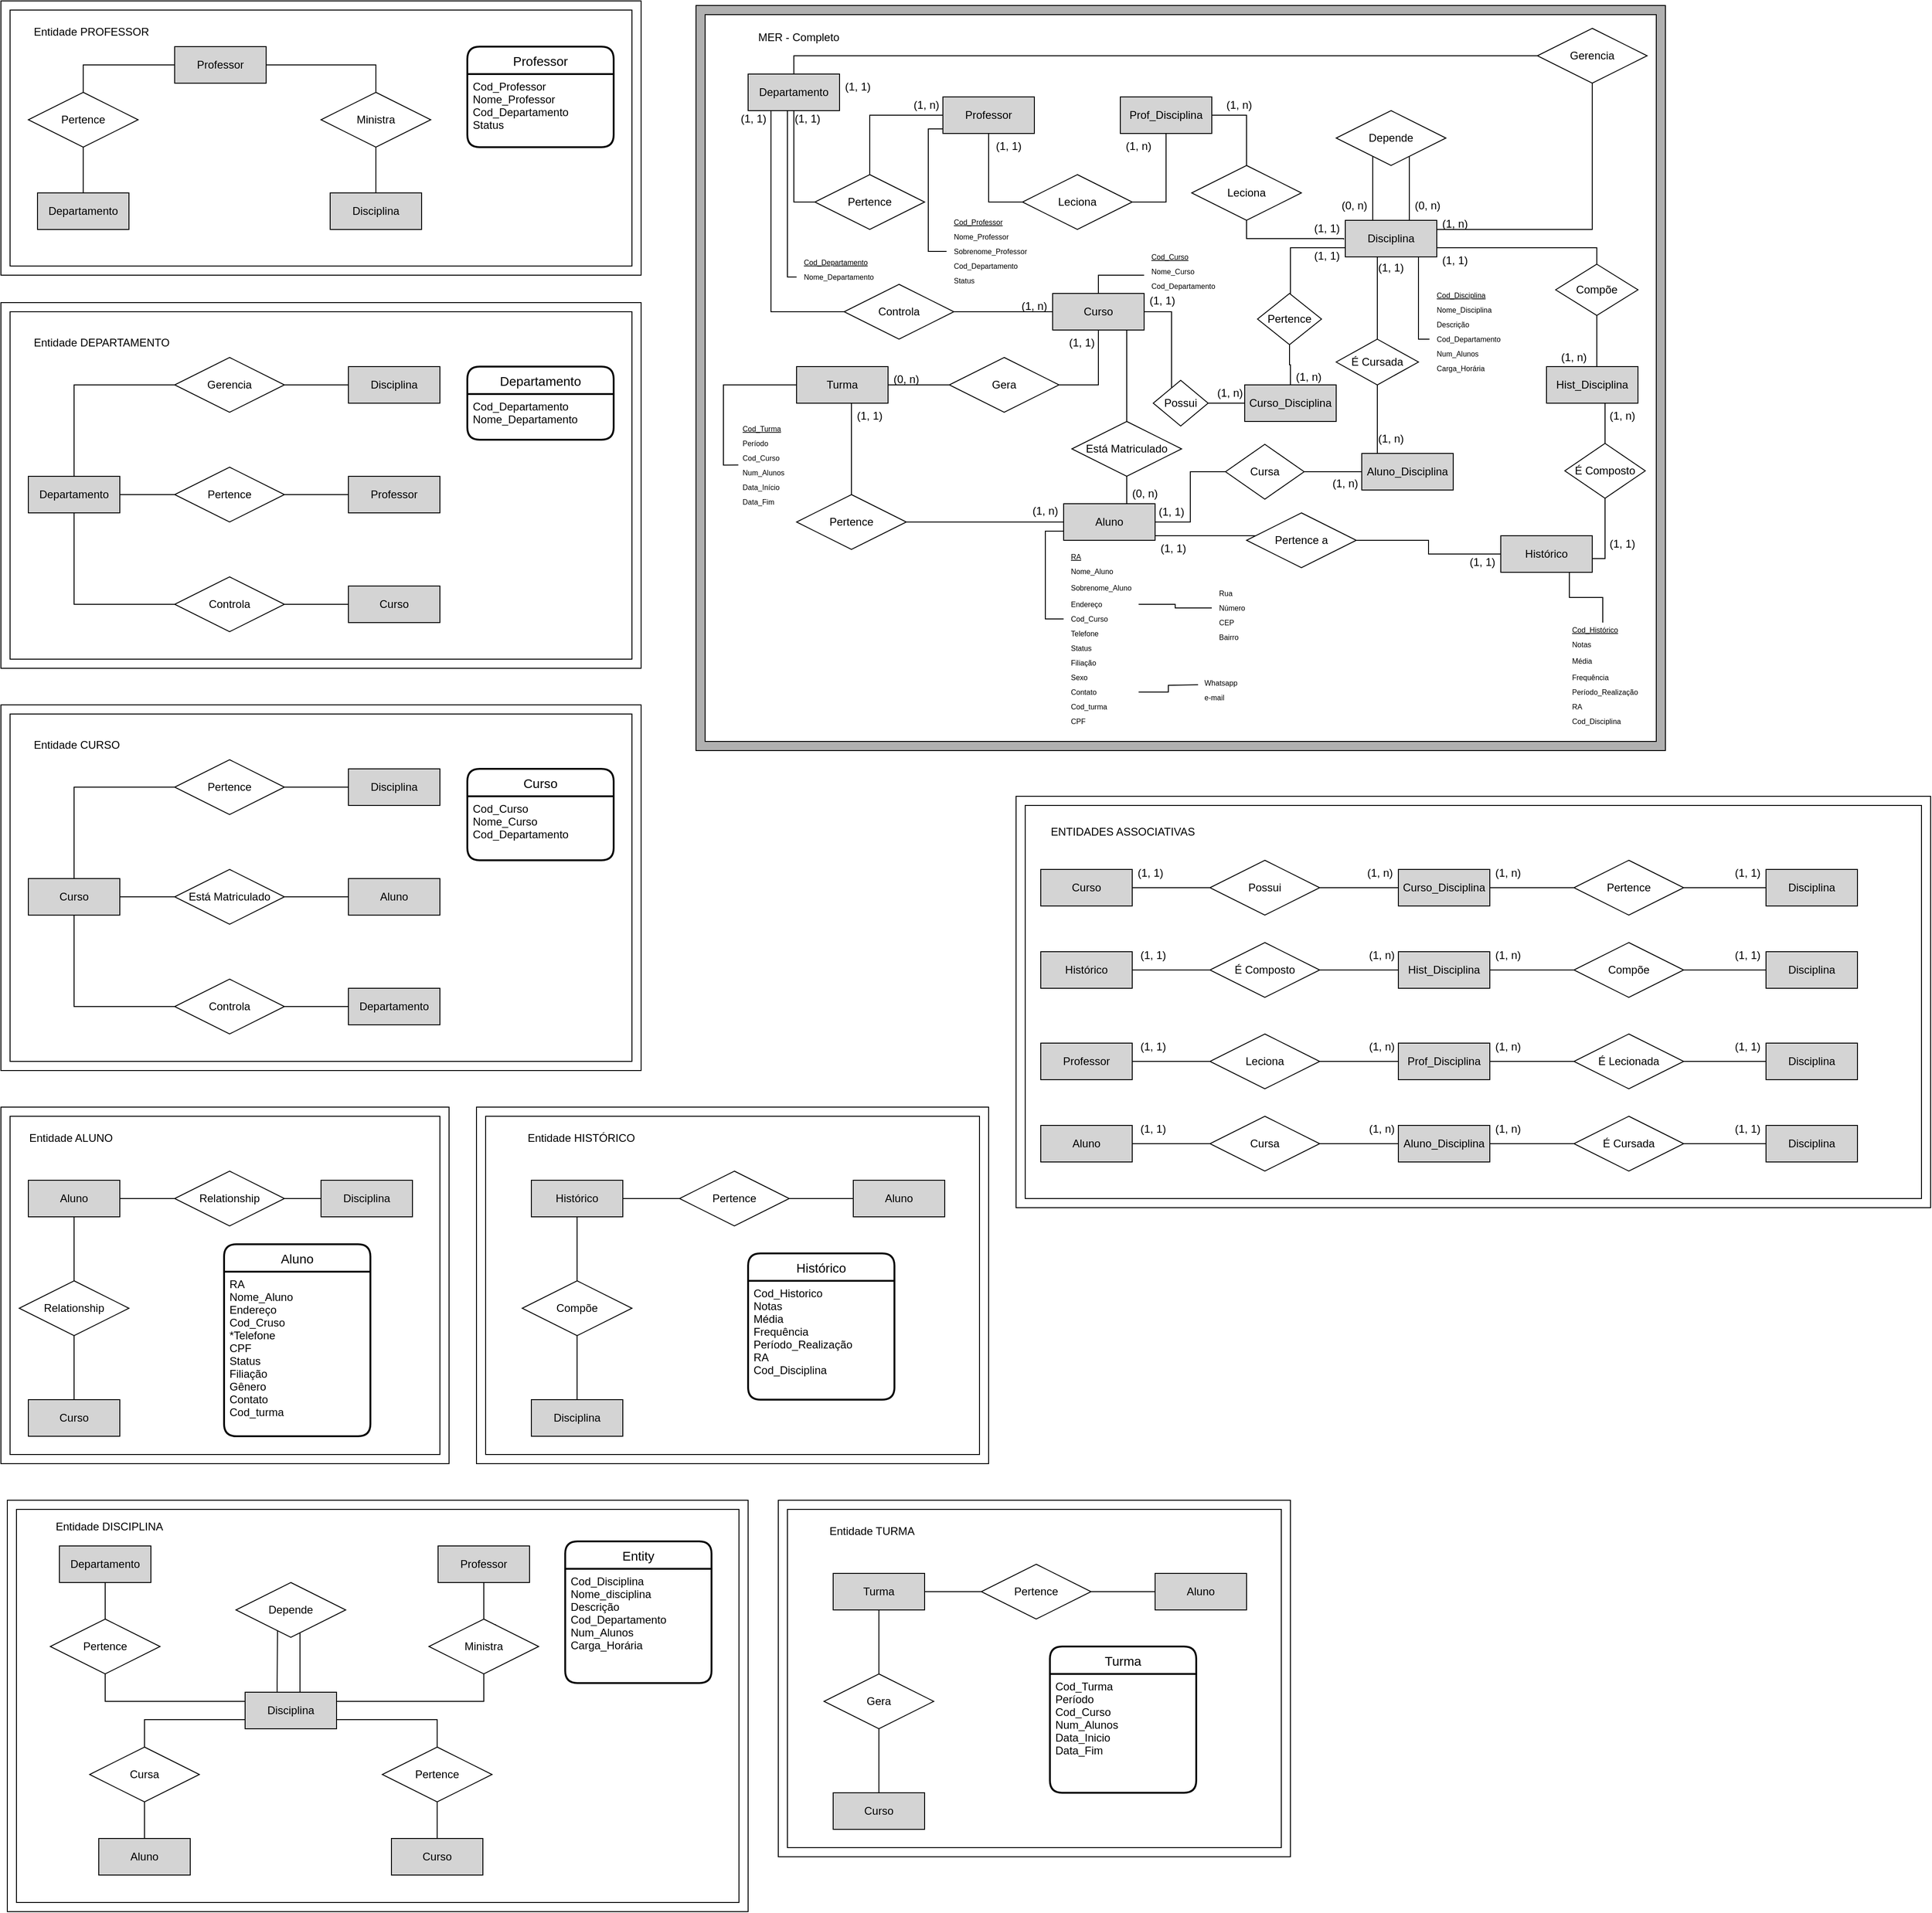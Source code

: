 <mxfile version="17.1.3" type="github">
  <diagram id="C5RBs43oDa-KdzZeNtuy" name="Page-1">
    <mxGraphModel dx="699" dy="644" grid="1" gridSize="10" guides="1" tooltips="1" connect="1" arrows="1" fold="1" page="1" pageScale="1" pageWidth="827" pageHeight="1169" math="0" shadow="0">
      <root>
        <mxCell id="WIyWlLk6GJQsqaUBKTNV-0" />
        <mxCell id="WIyWlLk6GJQsqaUBKTNV-1" parent="WIyWlLk6GJQsqaUBKTNV-0" />
        <mxCell id="KfY2bf-nkPX-Wy7-pQ9R-6" style="edgeStyle=orthogonalEdgeStyle;rounded=0;orthogonalLoop=1;jettySize=auto;html=1;entryX=0.5;entryY=0;entryDx=0;entryDy=0;endArrow=none;endFill=0;" parent="WIyWlLk6GJQsqaUBKTNV-1" source="Je2pqetjOtTvT_sXVQjn-0" target="KfY2bf-nkPX-Wy7-pQ9R-3" edge="1">
          <mxGeometry relative="1" as="geometry" />
        </mxCell>
        <mxCell id="KfY2bf-nkPX-Wy7-pQ9R-9" style="edgeStyle=orthogonalEdgeStyle;rounded=0;orthogonalLoop=1;jettySize=auto;html=1;endArrow=none;endFill=0;" parent="WIyWlLk6GJQsqaUBKTNV-1" source="Je2pqetjOtTvT_sXVQjn-0" target="KfY2bf-nkPX-Wy7-pQ9R-4" edge="1">
          <mxGeometry relative="1" as="geometry" />
        </mxCell>
        <mxCell id="Je2pqetjOtTvT_sXVQjn-0" value="Professor" style="whiteSpace=wrap;html=1;align=center;fillColor=#d4d4d4;" parent="WIyWlLk6GJQsqaUBKTNV-1" vertex="1">
          <mxGeometry x="200" y="80" width="100" height="40" as="geometry" />
        </mxCell>
        <mxCell id="KfY2bf-nkPX-Wy7-pQ9R-1" value="Departamento" style="whiteSpace=wrap;html=1;align=center;fillColor=#D4D4D4;" parent="WIyWlLk6GJQsqaUBKTNV-1" vertex="1">
          <mxGeometry x="50" y="240" width="100" height="40" as="geometry" />
        </mxCell>
        <mxCell id="KfY2bf-nkPX-Wy7-pQ9R-2" value="Disciplina" style="whiteSpace=wrap;html=1;align=center;fillColor=#D4D4D4;" parent="WIyWlLk6GJQsqaUBKTNV-1" vertex="1">
          <mxGeometry x="370" y="240" width="100" height="40" as="geometry" />
        </mxCell>
        <mxCell id="KfY2bf-nkPX-Wy7-pQ9R-8" style="edgeStyle=orthogonalEdgeStyle;rounded=0;orthogonalLoop=1;jettySize=auto;html=1;endArrow=none;endFill=0;" parent="WIyWlLk6GJQsqaUBKTNV-1" source="KfY2bf-nkPX-Wy7-pQ9R-3" target="KfY2bf-nkPX-Wy7-pQ9R-1" edge="1">
          <mxGeometry relative="1" as="geometry" />
        </mxCell>
        <mxCell id="KfY2bf-nkPX-Wy7-pQ9R-3" value="Pertence" style="shape=rhombus;perimeter=rhombusPerimeter;whiteSpace=wrap;html=1;align=center;" parent="WIyWlLk6GJQsqaUBKTNV-1" vertex="1">
          <mxGeometry x="40" y="130" width="120" height="60" as="geometry" />
        </mxCell>
        <mxCell id="KfY2bf-nkPX-Wy7-pQ9R-10" style="edgeStyle=orthogonalEdgeStyle;rounded=0;orthogonalLoop=1;jettySize=auto;html=1;endArrow=none;endFill=0;" parent="WIyWlLk6GJQsqaUBKTNV-1" source="KfY2bf-nkPX-Wy7-pQ9R-4" target="KfY2bf-nkPX-Wy7-pQ9R-2" edge="1">
          <mxGeometry relative="1" as="geometry">
            <Array as="points">
              <mxPoint x="420" y="230" />
              <mxPoint x="420" y="230" />
            </Array>
          </mxGeometry>
        </mxCell>
        <mxCell id="KfY2bf-nkPX-Wy7-pQ9R-4" value="Ministra" style="shape=rhombus;perimeter=rhombusPerimeter;whiteSpace=wrap;html=1;align=center;" parent="WIyWlLk6GJQsqaUBKTNV-1" vertex="1">
          <mxGeometry x="360" y="130" width="120" height="60" as="geometry" />
        </mxCell>
        <mxCell id="KfY2bf-nkPX-Wy7-pQ9R-11" value="Entidade PROFESSOR" style="text;strokeColor=none;fillColor=none;spacingLeft=4;spacingRight=4;overflow=hidden;rotatable=0;points=[[0,0.5],[1,0.5]];portConstraint=eastwest;fontSize=12;" parent="WIyWlLk6GJQsqaUBKTNV-1" vertex="1">
          <mxGeometry x="40" y="50" width="160" height="30" as="geometry" />
        </mxCell>
        <mxCell id="KfY2bf-nkPX-Wy7-pQ9R-12" value="Professor" style="swimlane;childLayout=stackLayout;horizontal=1;startSize=30;horizontalStack=0;rounded=1;fontSize=14;fontStyle=0;strokeWidth=2;resizeParent=0;resizeLast=1;shadow=0;dashed=0;align=center;" parent="WIyWlLk6GJQsqaUBKTNV-1" vertex="1">
          <mxGeometry x="520" y="80" width="160" height="110" as="geometry" />
        </mxCell>
        <mxCell id="KfY2bf-nkPX-Wy7-pQ9R-13" value="Cod_Professor&#xa;Nome_Professor&#xa;Cod_Departamento&#xa;Status" style="align=left;strokeColor=none;fillColor=none;spacingLeft=4;fontSize=12;verticalAlign=top;resizable=0;rotatable=0;part=1;" parent="KfY2bf-nkPX-Wy7-pQ9R-12" vertex="1">
          <mxGeometry y="30" width="160" height="80" as="geometry" />
        </mxCell>
        <mxCell id="KfY2bf-nkPX-Wy7-pQ9R-14" value="" style="verticalLabelPosition=bottom;verticalAlign=top;html=1;shape=mxgraph.basic.frame;dx=10;" parent="WIyWlLk6GJQsqaUBKTNV-1" vertex="1">
          <mxGeometry x="10" y="30" width="700" height="300" as="geometry" />
        </mxCell>
        <mxCell id="KfY2bf-nkPX-Wy7-pQ9R-25" style="edgeStyle=orthogonalEdgeStyle;rounded=0;orthogonalLoop=1;jettySize=auto;html=1;entryX=0;entryY=0.5;entryDx=0;entryDy=0;endArrow=none;endFill=0;" parent="WIyWlLk6GJQsqaUBKTNV-1" source="KfY2bf-nkPX-Wy7-pQ9R-17" target="KfY2bf-nkPX-Wy7-pQ9R-22" edge="1">
          <mxGeometry relative="1" as="geometry">
            <Array as="points">
              <mxPoint x="90" y="450" />
            </Array>
          </mxGeometry>
        </mxCell>
        <mxCell id="KfY2bf-nkPX-Wy7-pQ9R-27" style="edgeStyle=orthogonalEdgeStyle;rounded=0;orthogonalLoop=1;jettySize=auto;html=1;entryX=0;entryY=0.5;entryDx=0;entryDy=0;endArrow=none;endFill=0;" parent="WIyWlLk6GJQsqaUBKTNV-1" source="KfY2bf-nkPX-Wy7-pQ9R-17" target="KfY2bf-nkPX-Wy7-pQ9R-24" edge="1">
          <mxGeometry relative="1" as="geometry">
            <Array as="points">
              <mxPoint x="90" y="690" />
            </Array>
          </mxGeometry>
        </mxCell>
        <mxCell id="KfY2bf-nkPX-Wy7-pQ9R-28" value="" style="edgeStyle=orthogonalEdgeStyle;rounded=0;orthogonalLoop=1;jettySize=auto;html=1;endArrow=none;endFill=0;" parent="WIyWlLk6GJQsqaUBKTNV-1" source="KfY2bf-nkPX-Wy7-pQ9R-17" target="KfY2bf-nkPX-Wy7-pQ9R-23" edge="1">
          <mxGeometry relative="1" as="geometry" />
        </mxCell>
        <mxCell id="KfY2bf-nkPX-Wy7-pQ9R-17" value="Departamento" style="whiteSpace=wrap;html=1;align=center;fillColor=#D4D4D4;" parent="WIyWlLk6GJQsqaUBKTNV-1" vertex="1">
          <mxGeometry x="40" y="550" width="100" height="40" as="geometry" />
        </mxCell>
        <mxCell id="KfY2bf-nkPX-Wy7-pQ9R-18" value="Disciplina" style="whiteSpace=wrap;html=1;align=center;fillColor=#D4D4D4;" parent="WIyWlLk6GJQsqaUBKTNV-1" vertex="1">
          <mxGeometry x="390" y="430" width="100" height="40" as="geometry" />
        </mxCell>
        <mxCell id="KfY2bf-nkPX-Wy7-pQ9R-20" value="Curso" style="whiteSpace=wrap;html=1;align=center;fillColor=#D4D4D4;" parent="WIyWlLk6GJQsqaUBKTNV-1" vertex="1">
          <mxGeometry x="390" y="670" width="100" height="40" as="geometry" />
        </mxCell>
        <mxCell id="KfY2bf-nkPX-Wy7-pQ9R-21" value="Professor" style="whiteSpace=wrap;html=1;align=center;fillColor=#D4D4D4;" parent="WIyWlLk6GJQsqaUBKTNV-1" vertex="1">
          <mxGeometry x="390" y="550" width="100" height="40" as="geometry" />
        </mxCell>
        <mxCell id="KfY2bf-nkPX-Wy7-pQ9R-30" value="" style="edgeStyle=orthogonalEdgeStyle;rounded=0;orthogonalLoop=1;jettySize=auto;html=1;endArrow=none;endFill=0;" parent="WIyWlLk6GJQsqaUBKTNV-1" source="KfY2bf-nkPX-Wy7-pQ9R-22" target="KfY2bf-nkPX-Wy7-pQ9R-18" edge="1">
          <mxGeometry relative="1" as="geometry" />
        </mxCell>
        <mxCell id="KfY2bf-nkPX-Wy7-pQ9R-22" value="Gerencia" style="shape=rhombus;perimeter=rhombusPerimeter;whiteSpace=wrap;html=1;align=center;" parent="WIyWlLk6GJQsqaUBKTNV-1" vertex="1">
          <mxGeometry x="200" y="420" width="120" height="60" as="geometry" />
        </mxCell>
        <mxCell id="KfY2bf-nkPX-Wy7-pQ9R-29" value="" style="edgeStyle=orthogonalEdgeStyle;rounded=0;orthogonalLoop=1;jettySize=auto;html=1;endArrow=none;endFill=0;" parent="WIyWlLk6GJQsqaUBKTNV-1" source="KfY2bf-nkPX-Wy7-pQ9R-23" target="KfY2bf-nkPX-Wy7-pQ9R-21" edge="1">
          <mxGeometry relative="1" as="geometry" />
        </mxCell>
        <mxCell id="KfY2bf-nkPX-Wy7-pQ9R-23" value="Pertence" style="shape=rhombus;perimeter=rhombusPerimeter;whiteSpace=wrap;html=1;align=center;" parent="WIyWlLk6GJQsqaUBKTNV-1" vertex="1">
          <mxGeometry x="200" y="540" width="120" height="60" as="geometry" />
        </mxCell>
        <mxCell id="KfY2bf-nkPX-Wy7-pQ9R-31" value="" style="edgeStyle=orthogonalEdgeStyle;rounded=0;orthogonalLoop=1;jettySize=auto;html=1;endArrow=none;endFill=0;" parent="WIyWlLk6GJQsqaUBKTNV-1" source="KfY2bf-nkPX-Wy7-pQ9R-24" target="KfY2bf-nkPX-Wy7-pQ9R-20" edge="1">
          <mxGeometry relative="1" as="geometry" />
        </mxCell>
        <mxCell id="KfY2bf-nkPX-Wy7-pQ9R-24" value="Controla" style="shape=rhombus;perimeter=rhombusPerimeter;whiteSpace=wrap;html=1;align=center;" parent="WIyWlLk6GJQsqaUBKTNV-1" vertex="1">
          <mxGeometry x="200" y="660" width="120" height="60" as="geometry" />
        </mxCell>
        <mxCell id="KfY2bf-nkPX-Wy7-pQ9R-32" value="Entidade DEPARTAMENTO" style="text;strokeColor=none;fillColor=none;spacingLeft=4;spacingRight=4;overflow=hidden;rotatable=0;points=[[0,0.5],[1,0.5]];portConstraint=eastwest;fontSize=12;" parent="WIyWlLk6GJQsqaUBKTNV-1" vertex="1">
          <mxGeometry x="40" y="390" width="190" height="30" as="geometry" />
        </mxCell>
        <mxCell id="KfY2bf-nkPX-Wy7-pQ9R-34" value="" style="verticalLabelPosition=bottom;verticalAlign=top;html=1;shape=mxgraph.basic.frame;dx=10;" parent="WIyWlLk6GJQsqaUBKTNV-1" vertex="1">
          <mxGeometry x="10" y="360" width="700" height="400" as="geometry" />
        </mxCell>
        <mxCell id="KfY2bf-nkPX-Wy7-pQ9R-35" value="Departamento" style="swimlane;childLayout=stackLayout;horizontal=1;startSize=30;horizontalStack=0;rounded=1;fontSize=14;fontStyle=0;strokeWidth=2;resizeParent=0;resizeLast=1;shadow=0;dashed=0;align=center;" parent="WIyWlLk6GJQsqaUBKTNV-1" vertex="1">
          <mxGeometry x="520" y="430" width="160" height="80" as="geometry" />
        </mxCell>
        <mxCell id="KfY2bf-nkPX-Wy7-pQ9R-36" value="Cod_Departamento&#xa;Nome_Departamento" style="align=left;strokeColor=none;fillColor=none;spacingLeft=4;fontSize=12;verticalAlign=top;resizable=0;rotatable=0;part=1;" parent="KfY2bf-nkPX-Wy7-pQ9R-35" vertex="1">
          <mxGeometry y="30" width="160" height="50" as="geometry" />
        </mxCell>
        <mxCell id="KfY2bf-nkPX-Wy7-pQ9R-55" style="edgeStyle=orthogonalEdgeStyle;rounded=0;orthogonalLoop=1;jettySize=auto;html=1;entryX=0;entryY=0.5;entryDx=0;entryDy=0;endArrow=none;endFill=0;" parent="WIyWlLk6GJQsqaUBKTNV-1" source="KfY2bf-nkPX-Wy7-pQ9R-58" target="KfY2bf-nkPX-Wy7-pQ9R-63" edge="1">
          <mxGeometry relative="1" as="geometry">
            <Array as="points">
              <mxPoint x="90" y="890" />
            </Array>
          </mxGeometry>
        </mxCell>
        <mxCell id="KfY2bf-nkPX-Wy7-pQ9R-56" style="edgeStyle=orthogonalEdgeStyle;rounded=0;orthogonalLoop=1;jettySize=auto;html=1;entryX=0;entryY=0.5;entryDx=0;entryDy=0;endArrow=none;endFill=0;" parent="WIyWlLk6GJQsqaUBKTNV-1" source="KfY2bf-nkPX-Wy7-pQ9R-58" target="KfY2bf-nkPX-Wy7-pQ9R-67" edge="1">
          <mxGeometry relative="1" as="geometry">
            <Array as="points">
              <mxPoint x="90" y="1130" />
            </Array>
          </mxGeometry>
        </mxCell>
        <mxCell id="KfY2bf-nkPX-Wy7-pQ9R-57" value="" style="edgeStyle=orthogonalEdgeStyle;rounded=0;orthogonalLoop=1;jettySize=auto;html=1;endArrow=none;endFill=0;" parent="WIyWlLk6GJQsqaUBKTNV-1" source="KfY2bf-nkPX-Wy7-pQ9R-58" target="KfY2bf-nkPX-Wy7-pQ9R-65" edge="1">
          <mxGeometry relative="1" as="geometry" />
        </mxCell>
        <mxCell id="KfY2bf-nkPX-Wy7-pQ9R-58" value="Curso" style="whiteSpace=wrap;html=1;align=center;fillColor=#D4D4D4;" parent="WIyWlLk6GJQsqaUBKTNV-1" vertex="1">
          <mxGeometry x="40" y="990" width="100" height="40" as="geometry" />
        </mxCell>
        <mxCell id="KfY2bf-nkPX-Wy7-pQ9R-59" value="Disciplina" style="whiteSpace=wrap;html=1;align=center;fillColor=#D4D4D4;" parent="WIyWlLk6GJQsqaUBKTNV-1" vertex="1">
          <mxGeometry x="390" y="870" width="100" height="40" as="geometry" />
        </mxCell>
        <mxCell id="KfY2bf-nkPX-Wy7-pQ9R-60" value="Departamento" style="whiteSpace=wrap;html=1;align=center;fillColor=#D4D4D4;" parent="WIyWlLk6GJQsqaUBKTNV-1" vertex="1">
          <mxGeometry x="390" y="1110" width="100" height="40" as="geometry" />
        </mxCell>
        <mxCell id="KfY2bf-nkPX-Wy7-pQ9R-61" value="Aluno" style="whiteSpace=wrap;html=1;align=center;fillColor=#D4D4D4;" parent="WIyWlLk6GJQsqaUBKTNV-1" vertex="1">
          <mxGeometry x="390" y="990" width="100" height="40" as="geometry" />
        </mxCell>
        <mxCell id="KfY2bf-nkPX-Wy7-pQ9R-62" value="" style="edgeStyle=orthogonalEdgeStyle;rounded=0;orthogonalLoop=1;jettySize=auto;html=1;endArrow=none;endFill=0;" parent="WIyWlLk6GJQsqaUBKTNV-1" source="KfY2bf-nkPX-Wy7-pQ9R-63" target="KfY2bf-nkPX-Wy7-pQ9R-59" edge="1">
          <mxGeometry relative="1" as="geometry" />
        </mxCell>
        <mxCell id="KfY2bf-nkPX-Wy7-pQ9R-63" value="Pertence" style="shape=rhombus;perimeter=rhombusPerimeter;whiteSpace=wrap;html=1;align=center;" parent="WIyWlLk6GJQsqaUBKTNV-1" vertex="1">
          <mxGeometry x="200" y="860" width="120" height="60" as="geometry" />
        </mxCell>
        <mxCell id="KfY2bf-nkPX-Wy7-pQ9R-64" value="" style="edgeStyle=orthogonalEdgeStyle;rounded=0;orthogonalLoop=1;jettySize=auto;html=1;endArrow=none;endFill=0;" parent="WIyWlLk6GJQsqaUBKTNV-1" source="KfY2bf-nkPX-Wy7-pQ9R-65" target="KfY2bf-nkPX-Wy7-pQ9R-61" edge="1">
          <mxGeometry relative="1" as="geometry" />
        </mxCell>
        <mxCell id="KfY2bf-nkPX-Wy7-pQ9R-65" value="Está Matriculado" style="shape=rhombus;perimeter=rhombusPerimeter;whiteSpace=wrap;html=1;align=center;" parent="WIyWlLk6GJQsqaUBKTNV-1" vertex="1">
          <mxGeometry x="200" y="980" width="120" height="60" as="geometry" />
        </mxCell>
        <mxCell id="KfY2bf-nkPX-Wy7-pQ9R-66" value="" style="edgeStyle=orthogonalEdgeStyle;rounded=0;orthogonalLoop=1;jettySize=auto;html=1;endArrow=none;endFill=0;" parent="WIyWlLk6GJQsqaUBKTNV-1" source="KfY2bf-nkPX-Wy7-pQ9R-67" target="KfY2bf-nkPX-Wy7-pQ9R-60" edge="1">
          <mxGeometry relative="1" as="geometry" />
        </mxCell>
        <mxCell id="KfY2bf-nkPX-Wy7-pQ9R-67" value="Controla" style="shape=rhombus;perimeter=rhombusPerimeter;whiteSpace=wrap;html=1;align=center;" parent="WIyWlLk6GJQsqaUBKTNV-1" vertex="1">
          <mxGeometry x="200" y="1100" width="120" height="60" as="geometry" />
        </mxCell>
        <mxCell id="KfY2bf-nkPX-Wy7-pQ9R-68" value="Entidade CURSO" style="text;strokeColor=none;fillColor=none;spacingLeft=4;spacingRight=4;overflow=hidden;rotatable=0;points=[[0,0.5],[1,0.5]];portConstraint=eastwest;fontSize=12;" parent="WIyWlLk6GJQsqaUBKTNV-1" vertex="1">
          <mxGeometry x="40" y="830" width="190" height="30" as="geometry" />
        </mxCell>
        <mxCell id="KfY2bf-nkPX-Wy7-pQ9R-69" value="" style="verticalLabelPosition=bottom;verticalAlign=top;html=1;shape=mxgraph.basic.frame;dx=10;" parent="WIyWlLk6GJQsqaUBKTNV-1" vertex="1">
          <mxGeometry x="10" y="800" width="700" height="400" as="geometry" />
        </mxCell>
        <mxCell id="KfY2bf-nkPX-Wy7-pQ9R-70" value="Curso" style="swimlane;childLayout=stackLayout;horizontal=1;startSize=30;horizontalStack=0;rounded=1;fontSize=14;fontStyle=0;strokeWidth=2;resizeParent=0;resizeLast=1;shadow=0;dashed=0;align=center;" parent="WIyWlLk6GJQsqaUBKTNV-1" vertex="1">
          <mxGeometry x="520" y="870" width="160" height="100" as="geometry" />
        </mxCell>
        <mxCell id="KfY2bf-nkPX-Wy7-pQ9R-71" value="Cod_Curso&#xa;Nome_Curso&#xa;Cod_Departamento" style="align=left;strokeColor=none;fillColor=none;spacingLeft=4;fontSize=12;verticalAlign=top;resizable=0;rotatable=0;part=1;" parent="KfY2bf-nkPX-Wy7-pQ9R-70" vertex="1">
          <mxGeometry y="30" width="160" height="70" as="geometry" />
        </mxCell>
        <mxCell id="KfY2bf-nkPX-Wy7-pQ9R-78" value="" style="edgeStyle=orthogonalEdgeStyle;rounded=0;orthogonalLoop=1;jettySize=auto;html=1;endArrow=none;endFill=0;" parent="WIyWlLk6GJQsqaUBKTNV-1" source="KfY2bf-nkPX-Wy7-pQ9R-72" target="KfY2bf-nkPX-Wy7-pQ9R-75" edge="1">
          <mxGeometry relative="1" as="geometry" />
        </mxCell>
        <mxCell id="KfY2bf-nkPX-Wy7-pQ9R-80" value="" style="edgeStyle=orthogonalEdgeStyle;rounded=0;orthogonalLoop=1;jettySize=auto;html=1;endArrow=none;endFill=0;" parent="WIyWlLk6GJQsqaUBKTNV-1" source="KfY2bf-nkPX-Wy7-pQ9R-72" target="KfY2bf-nkPX-Wy7-pQ9R-76" edge="1">
          <mxGeometry relative="1" as="geometry" />
        </mxCell>
        <mxCell id="KfY2bf-nkPX-Wy7-pQ9R-72" value="Aluno" style="whiteSpace=wrap;html=1;align=center;fillColor=#D4D4D4;" parent="WIyWlLk6GJQsqaUBKTNV-1" vertex="1">
          <mxGeometry x="40" y="1320" width="100" height="40" as="geometry" />
        </mxCell>
        <mxCell id="KfY2bf-nkPX-Wy7-pQ9R-73" value="Disciplina" style="whiteSpace=wrap;html=1;align=center;fillColor=#D4D4D4;" parent="WIyWlLk6GJQsqaUBKTNV-1" vertex="1">
          <mxGeometry x="360" y="1320" width="100" height="40" as="geometry" />
        </mxCell>
        <mxCell id="KfY2bf-nkPX-Wy7-pQ9R-74" value="Curso" style="whiteSpace=wrap;html=1;align=center;fillColor=#D4D4D4;" parent="WIyWlLk6GJQsqaUBKTNV-1" vertex="1">
          <mxGeometry x="40" y="1560" width="100" height="40" as="geometry" />
        </mxCell>
        <mxCell id="KfY2bf-nkPX-Wy7-pQ9R-79" value="" style="edgeStyle=orthogonalEdgeStyle;rounded=0;orthogonalLoop=1;jettySize=auto;html=1;endArrow=none;endFill=0;" parent="WIyWlLk6GJQsqaUBKTNV-1" source="KfY2bf-nkPX-Wy7-pQ9R-75" target="KfY2bf-nkPX-Wy7-pQ9R-73" edge="1">
          <mxGeometry relative="1" as="geometry" />
        </mxCell>
        <mxCell id="KfY2bf-nkPX-Wy7-pQ9R-75" value="Relationship" style="shape=rhombus;perimeter=rhombusPerimeter;whiteSpace=wrap;html=1;align=center;" parent="WIyWlLk6GJQsqaUBKTNV-1" vertex="1">
          <mxGeometry x="200" y="1310" width="120" height="60" as="geometry" />
        </mxCell>
        <mxCell id="KfY2bf-nkPX-Wy7-pQ9R-81" value="" style="edgeStyle=orthogonalEdgeStyle;rounded=0;orthogonalLoop=1;jettySize=auto;html=1;endArrow=none;endFill=0;" parent="WIyWlLk6GJQsqaUBKTNV-1" source="KfY2bf-nkPX-Wy7-pQ9R-76" target="KfY2bf-nkPX-Wy7-pQ9R-74" edge="1">
          <mxGeometry relative="1" as="geometry" />
        </mxCell>
        <mxCell id="KfY2bf-nkPX-Wy7-pQ9R-76" value="Relationship" style="shape=rhombus;perimeter=rhombusPerimeter;whiteSpace=wrap;html=1;align=center;" parent="WIyWlLk6GJQsqaUBKTNV-1" vertex="1">
          <mxGeometry x="30" y="1430" width="120" height="60" as="geometry" />
        </mxCell>
        <mxCell id="KfY2bf-nkPX-Wy7-pQ9R-77" value="Entidade ALUNO" style="text;strokeColor=none;fillColor=none;spacingLeft=4;spacingRight=4;overflow=hidden;rotatable=0;points=[[0,0.5],[1,0.5]];portConstraint=eastwest;fontSize=12;" parent="WIyWlLk6GJQsqaUBKTNV-1" vertex="1">
          <mxGeometry x="35" y="1260" width="110" height="30" as="geometry" />
        </mxCell>
        <mxCell id="KfY2bf-nkPX-Wy7-pQ9R-82" value="Aluno" style="swimlane;childLayout=stackLayout;horizontal=1;startSize=30;horizontalStack=0;rounded=1;fontSize=14;fontStyle=0;strokeWidth=2;resizeParent=0;resizeLast=1;shadow=0;dashed=0;align=center;" parent="WIyWlLk6GJQsqaUBKTNV-1" vertex="1">
          <mxGeometry x="254" y="1390" width="160" height="210" as="geometry" />
        </mxCell>
        <mxCell id="KfY2bf-nkPX-Wy7-pQ9R-83" value="RA&#xa;Nome_Aluno&#xa;Endereço&#xa;Cod_Cruso&#xa;*Telefone&#xa;CPF&#xa;Status&#xa;Filiação&#xa;Gênero&#xa;Contato&#xa;Cod_turma" style="align=left;strokeColor=none;fillColor=none;spacingLeft=4;fontSize=12;verticalAlign=top;resizable=0;rotatable=0;part=1;" parent="KfY2bf-nkPX-Wy7-pQ9R-82" vertex="1">
          <mxGeometry y="30" width="160" height="180" as="geometry" />
        </mxCell>
        <mxCell id="KfY2bf-nkPX-Wy7-pQ9R-84" value="" style="verticalLabelPosition=bottom;verticalAlign=top;html=1;shape=mxgraph.basic.frame;dx=10;" parent="WIyWlLk6GJQsqaUBKTNV-1" vertex="1">
          <mxGeometry x="10" y="1240" width="490" height="390" as="geometry" />
        </mxCell>
        <mxCell id="KfY2bf-nkPX-Wy7-pQ9R-97" style="edgeStyle=orthogonalEdgeStyle;rounded=0;orthogonalLoop=1;jettySize=auto;html=1;entryX=0.5;entryY=1;entryDx=0;entryDy=0;endArrow=none;endFill=0;" parent="WIyWlLk6GJQsqaUBKTNV-1" source="KfY2bf-nkPX-Wy7-pQ9R-85" target="KfY2bf-nkPX-Wy7-pQ9R-90" edge="1">
          <mxGeometry relative="1" as="geometry">
            <Array as="points">
              <mxPoint x="124" y="1890" />
            </Array>
          </mxGeometry>
        </mxCell>
        <mxCell id="KfY2bf-nkPX-Wy7-pQ9R-100" style="edgeStyle=orthogonalEdgeStyle;rounded=0;orthogonalLoop=1;jettySize=auto;html=1;entryX=0.379;entryY=0.85;entryDx=0;entryDy=0;entryPerimeter=0;endArrow=none;endFill=0;" parent="WIyWlLk6GJQsqaUBKTNV-1" source="KfY2bf-nkPX-Wy7-pQ9R-85" target="KfY2bf-nkPX-Wy7-pQ9R-94" edge="1">
          <mxGeometry relative="1" as="geometry">
            <Array as="points">
              <mxPoint x="312" y="1870" />
              <mxPoint x="312" y="1870" />
            </Array>
          </mxGeometry>
        </mxCell>
        <mxCell id="KfY2bf-nkPX-Wy7-pQ9R-101" style="edgeStyle=orthogonalEdgeStyle;rounded=0;orthogonalLoop=1;jettySize=auto;html=1;endArrow=none;endFill=0;" parent="WIyWlLk6GJQsqaUBKTNV-1" source="KfY2bf-nkPX-Wy7-pQ9R-85" target="KfY2bf-nkPX-Wy7-pQ9R-94" edge="1">
          <mxGeometry relative="1" as="geometry">
            <Array as="points">
              <mxPoint x="337" y="1840" />
              <mxPoint x="337" y="1840" />
            </Array>
          </mxGeometry>
        </mxCell>
        <mxCell id="KfY2bf-nkPX-Wy7-pQ9R-103" style="edgeStyle=orthogonalEdgeStyle;rounded=0;orthogonalLoop=1;jettySize=auto;html=1;entryX=0.5;entryY=0;entryDx=0;entryDy=0;endArrow=none;endFill=0;" parent="WIyWlLk6GJQsqaUBKTNV-1" source="KfY2bf-nkPX-Wy7-pQ9R-85" target="KfY2bf-nkPX-Wy7-pQ9R-92" edge="1">
          <mxGeometry relative="1" as="geometry">
            <Array as="points">
              <mxPoint x="487" y="1910" />
            </Array>
          </mxGeometry>
        </mxCell>
        <mxCell id="KfY2bf-nkPX-Wy7-pQ9R-85" value="Disciplina" style="whiteSpace=wrap;html=1;align=center;fillColor=#D4D4D4;" parent="WIyWlLk6GJQsqaUBKTNV-1" vertex="1">
          <mxGeometry x="277" y="1880" width="100" height="40" as="geometry" />
        </mxCell>
        <mxCell id="KfY2bf-nkPX-Wy7-pQ9R-95" value="" style="edgeStyle=orthogonalEdgeStyle;rounded=0;orthogonalLoop=1;jettySize=auto;html=1;endArrow=none;endFill=0;" parent="WIyWlLk6GJQsqaUBKTNV-1" source="KfY2bf-nkPX-Wy7-pQ9R-86" target="KfY2bf-nkPX-Wy7-pQ9R-90" edge="1">
          <mxGeometry relative="1" as="geometry" />
        </mxCell>
        <mxCell id="KfY2bf-nkPX-Wy7-pQ9R-86" value="Departamento" style="whiteSpace=wrap;html=1;align=center;fillColor=#D4D4D4;" parent="WIyWlLk6GJQsqaUBKTNV-1" vertex="1">
          <mxGeometry x="74" y="1720" width="100" height="40" as="geometry" />
        </mxCell>
        <mxCell id="KfY2bf-nkPX-Wy7-pQ9R-99" value="" style="edgeStyle=orthogonalEdgeStyle;rounded=0;orthogonalLoop=1;jettySize=auto;html=1;endArrow=none;endFill=0;" parent="WIyWlLk6GJQsqaUBKTNV-1" source="KfY2bf-nkPX-Wy7-pQ9R-87" target="KfY2bf-nkPX-Wy7-pQ9R-91" edge="1">
          <mxGeometry relative="1" as="geometry" />
        </mxCell>
        <mxCell id="KfY2bf-nkPX-Wy7-pQ9R-87" value="Aluno" style="whiteSpace=wrap;html=1;align=center;fillColor=#D4D4D4;" parent="WIyWlLk6GJQsqaUBKTNV-1" vertex="1">
          <mxGeometry x="117" y="2040" width="100" height="40" as="geometry" />
        </mxCell>
        <mxCell id="KfY2bf-nkPX-Wy7-pQ9R-105" style="edgeStyle=orthogonalEdgeStyle;rounded=0;orthogonalLoop=1;jettySize=auto;html=1;entryX=0.611;entryY=0.105;entryDx=0;entryDy=0;entryPerimeter=0;endArrow=none;endFill=0;" parent="WIyWlLk6GJQsqaUBKTNV-1" source="KfY2bf-nkPX-Wy7-pQ9R-88" target="KfY2bf-nkPX-Wy7-pQ9R-93" edge="1">
          <mxGeometry relative="1" as="geometry">
            <Array as="points">
              <mxPoint x="538" y="1806" />
            </Array>
          </mxGeometry>
        </mxCell>
        <mxCell id="KfY2bf-nkPX-Wy7-pQ9R-88" value="Professor" style="whiteSpace=wrap;html=1;align=center;fillColor=#D4D4D4;" parent="WIyWlLk6GJQsqaUBKTNV-1" vertex="1">
          <mxGeometry x="488" y="1720" width="100" height="40" as="geometry" />
        </mxCell>
        <mxCell id="KfY2bf-nkPX-Wy7-pQ9R-102" value="" style="edgeStyle=orthogonalEdgeStyle;rounded=0;orthogonalLoop=1;jettySize=auto;html=1;endArrow=none;endFill=0;" parent="WIyWlLk6GJQsqaUBKTNV-1" source="KfY2bf-nkPX-Wy7-pQ9R-89" target="KfY2bf-nkPX-Wy7-pQ9R-92" edge="1">
          <mxGeometry relative="1" as="geometry" />
        </mxCell>
        <mxCell id="KfY2bf-nkPX-Wy7-pQ9R-89" value="Curso" style="whiteSpace=wrap;html=1;align=center;fillColor=#D4D4D4;" parent="WIyWlLk6GJQsqaUBKTNV-1" vertex="1">
          <mxGeometry x="437" y="2040" width="100" height="40" as="geometry" />
        </mxCell>
        <mxCell id="KfY2bf-nkPX-Wy7-pQ9R-90" value="Pertence" style="shape=rhombus;perimeter=rhombusPerimeter;whiteSpace=wrap;html=1;align=center;" parent="WIyWlLk6GJQsqaUBKTNV-1" vertex="1">
          <mxGeometry x="64" y="1800" width="120" height="60" as="geometry" />
        </mxCell>
        <mxCell id="KfY2bf-nkPX-Wy7-pQ9R-98" style="edgeStyle=orthogonalEdgeStyle;rounded=0;orthogonalLoop=1;jettySize=auto;html=1;entryX=0;entryY=0.75;entryDx=0;entryDy=0;endArrow=none;endFill=0;" parent="WIyWlLk6GJQsqaUBKTNV-1" source="KfY2bf-nkPX-Wy7-pQ9R-91" target="KfY2bf-nkPX-Wy7-pQ9R-85" edge="1">
          <mxGeometry relative="1" as="geometry">
            <Array as="points">
              <mxPoint x="167" y="1910" />
            </Array>
          </mxGeometry>
        </mxCell>
        <mxCell id="KfY2bf-nkPX-Wy7-pQ9R-91" value="Cursa" style="shape=rhombus;perimeter=rhombusPerimeter;whiteSpace=wrap;html=1;align=center;" parent="WIyWlLk6GJQsqaUBKTNV-1" vertex="1">
          <mxGeometry x="107" y="1940" width="120" height="60" as="geometry" />
        </mxCell>
        <mxCell id="KfY2bf-nkPX-Wy7-pQ9R-92" value="Pertence" style="shape=rhombus;perimeter=rhombusPerimeter;whiteSpace=wrap;html=1;align=center;" parent="WIyWlLk6GJQsqaUBKTNV-1" vertex="1">
          <mxGeometry x="427" y="1940" width="120" height="60" as="geometry" />
        </mxCell>
        <mxCell id="KfY2bf-nkPX-Wy7-pQ9R-104" style="edgeStyle=orthogonalEdgeStyle;rounded=0;orthogonalLoop=1;jettySize=auto;html=1;entryX=1;entryY=0.25;entryDx=0;entryDy=0;endArrow=none;endFill=0;" parent="WIyWlLk6GJQsqaUBKTNV-1" source="KfY2bf-nkPX-Wy7-pQ9R-93" target="KfY2bf-nkPX-Wy7-pQ9R-85" edge="1">
          <mxGeometry relative="1" as="geometry">
            <Array as="points">
              <mxPoint x="538" y="1890" />
            </Array>
          </mxGeometry>
        </mxCell>
        <mxCell id="KfY2bf-nkPX-Wy7-pQ9R-93" value="Ministra" style="shape=rhombus;perimeter=rhombusPerimeter;whiteSpace=wrap;html=1;align=center;" parent="WIyWlLk6GJQsqaUBKTNV-1" vertex="1">
          <mxGeometry x="478" y="1800" width="120" height="60" as="geometry" />
        </mxCell>
        <mxCell id="KfY2bf-nkPX-Wy7-pQ9R-94" value="Depende" style="shape=rhombus;perimeter=rhombusPerimeter;whiteSpace=wrap;html=1;align=center;" parent="WIyWlLk6GJQsqaUBKTNV-1" vertex="1">
          <mxGeometry x="267" y="1760" width="120" height="60" as="geometry" />
        </mxCell>
        <mxCell id="KfY2bf-nkPX-Wy7-pQ9R-110" value="Entity" style="swimlane;childLayout=stackLayout;horizontal=1;startSize=30;horizontalStack=0;rounded=1;fontSize=14;fontStyle=0;strokeWidth=2;resizeParent=0;resizeLast=1;shadow=0;dashed=0;align=center;" parent="WIyWlLk6GJQsqaUBKTNV-1" vertex="1">
          <mxGeometry x="627" y="1715" width="160" height="155" as="geometry" />
        </mxCell>
        <mxCell id="KfY2bf-nkPX-Wy7-pQ9R-111" value="Cod_Disciplina&#xa;Nome_disciplina&#xa;Descrição&#xa;Cod_Departamento&#xa;Num_Alunos&#xa;Carga_Horária&#xa;" style="align=left;strokeColor=none;fillColor=none;spacingLeft=4;fontSize=12;verticalAlign=top;resizable=0;rotatable=0;part=1;" parent="KfY2bf-nkPX-Wy7-pQ9R-110" vertex="1">
          <mxGeometry y="30" width="160" height="125" as="geometry" />
        </mxCell>
        <mxCell id="KfY2bf-nkPX-Wy7-pQ9R-112" value="" style="verticalLabelPosition=bottom;verticalAlign=top;html=1;shape=mxgraph.basic.frame;dx=10;" parent="WIyWlLk6GJQsqaUBKTNV-1" vertex="1">
          <mxGeometry x="17" y="1670" width="810" height="450" as="geometry" />
        </mxCell>
        <mxCell id="KfY2bf-nkPX-Wy7-pQ9R-113" value="Entidade DISCIPLINA" style="text;strokeColor=none;fillColor=none;spacingLeft=4;spacingRight=4;overflow=hidden;rotatable=0;points=[[0,0.5],[1,0.5]];portConstraint=eastwest;fontSize=12;" parent="WIyWlLk6GJQsqaUBKTNV-1" vertex="1">
          <mxGeometry x="64" y="1685" width="150" height="30" as="geometry" />
        </mxCell>
        <mxCell id="KfY2bf-nkPX-Wy7-pQ9R-183" style="edgeStyle=orthogonalEdgeStyle;rounded=0;orthogonalLoop=1;jettySize=auto;html=1;endArrow=none;endFill=0;" parent="WIyWlLk6GJQsqaUBKTNV-1" source="KfY2bf-nkPX-Wy7-pQ9R-114" target="KfY2bf-nkPX-Wy7-pQ9R-182" edge="1">
          <mxGeometry relative="1" as="geometry" />
        </mxCell>
        <mxCell id="KfY2bf-nkPX-Wy7-pQ9R-114" value="Aluno" style="whiteSpace=wrap;html=1;align=center;fillColor=#D4D4D4;" parent="WIyWlLk6GJQsqaUBKTNV-1" vertex="1">
          <mxGeometry x="1172" y="580" width="100" height="40" as="geometry" />
        </mxCell>
        <mxCell id="KfY2bf-nkPX-Wy7-pQ9R-161" style="edgeStyle=orthogonalEdgeStyle;rounded=0;orthogonalLoop=1;jettySize=auto;html=1;entryX=0;entryY=0.5;entryDx=0;entryDy=0;endArrow=none;endFill=0;" parent="WIyWlLk6GJQsqaUBKTNV-1" source="KfY2bf-nkPX-Wy7-pQ9R-115" target="KfY2bf-nkPX-Wy7-pQ9R-157" edge="1">
          <mxGeometry relative="1" as="geometry" />
        </mxCell>
        <mxCell id="qeXQWdJ7kh9S83ifCjVI-4" style="edgeStyle=orthogonalEdgeStyle;rounded=0;orthogonalLoop=1;jettySize=auto;html=1;endArrow=none;endFill=0;" parent="WIyWlLk6GJQsqaUBKTNV-1" source="KfY2bf-nkPX-Wy7-pQ9R-115" target="KfY2bf-nkPX-Wy7-pQ9R-148" edge="1">
          <mxGeometry relative="1" as="geometry">
            <Array as="points">
              <mxPoint x="877" y="90" />
            </Array>
          </mxGeometry>
        </mxCell>
        <mxCell id="KfY2bf-nkPX-Wy7-pQ9R-115" value="Departamento" style="whiteSpace=wrap;html=1;align=center;fillColor=#D4D4D4;" parent="WIyWlLk6GJQsqaUBKTNV-1" vertex="1">
          <mxGeometry x="827" y="110" width="100" height="40" as="geometry" />
        </mxCell>
        <mxCell id="KfY2bf-nkPX-Wy7-pQ9R-116" value="Disciplina" style="whiteSpace=wrap;html=1;align=center;fillColor=#D4D4D4;" parent="WIyWlLk6GJQsqaUBKTNV-1" vertex="1">
          <mxGeometry x="1480" y="270" width="100" height="40" as="geometry" />
        </mxCell>
        <mxCell id="5PwF35s6Bk1km_tNK7GS-304" style="edgeStyle=orthogonalEdgeStyle;rounded=0;orthogonalLoop=1;jettySize=auto;html=1;entryX=0;entryY=0.5;entryDx=0;entryDy=0;fontSize=12;endArrow=none;endFill=0;" parent="WIyWlLk6GJQsqaUBKTNV-1" source="KfY2bf-nkPX-Wy7-pQ9R-117" target="KfY2bf-nkPX-Wy7-pQ9R-162" edge="1">
          <mxGeometry relative="1" as="geometry" />
        </mxCell>
        <mxCell id="KfY2bf-nkPX-Wy7-pQ9R-117" value="Professor" style="whiteSpace=wrap;html=1;align=center;fillColor=#D4D4D4;" parent="WIyWlLk6GJQsqaUBKTNV-1" vertex="1">
          <mxGeometry x="1040" y="135" width="100" height="40" as="geometry" />
        </mxCell>
        <mxCell id="KfY2bf-nkPX-Wy7-pQ9R-190" style="edgeStyle=orthogonalEdgeStyle;rounded=0;orthogonalLoop=1;jettySize=auto;html=1;endArrow=none;endFill=0;entryX=1;entryY=0.5;entryDx=0;entryDy=0;" parent="WIyWlLk6GJQsqaUBKTNV-1" source="KfY2bf-nkPX-Wy7-pQ9R-118" target="KfY2bf-nkPX-Wy7-pQ9R-186" edge="1">
          <mxGeometry relative="1" as="geometry">
            <mxPoint x="1200" y="430" as="targetPoint" />
          </mxGeometry>
        </mxCell>
        <mxCell id="KfY2bf-nkPX-Wy7-pQ9R-202" style="edgeStyle=orthogonalEdgeStyle;rounded=0;orthogonalLoop=1;jettySize=auto;html=1;entryX=0.5;entryY=0;entryDx=0;entryDy=0;endArrow=none;endFill=0;" parent="WIyWlLk6GJQsqaUBKTNV-1" source="KfY2bf-nkPX-Wy7-pQ9R-118" target="KfY2bf-nkPX-Wy7-pQ9R-198" edge="1">
          <mxGeometry relative="1" as="geometry">
            <Array as="points">
              <mxPoint x="1241" y="420" />
              <mxPoint x="1241" y="420" />
            </Array>
          </mxGeometry>
        </mxCell>
        <mxCell id="KfY2bf-nkPX-Wy7-pQ9R-118" value="Curso" style="whiteSpace=wrap;html=1;align=center;fillColor=#D4D4D4;" parent="WIyWlLk6GJQsqaUBKTNV-1" vertex="1">
          <mxGeometry x="1160" y="350" width="100" height="40" as="geometry" />
        </mxCell>
        <mxCell id="KfY2bf-nkPX-Wy7-pQ9R-125" value="" style="edgeStyle=orthogonalEdgeStyle;rounded=0;orthogonalLoop=1;jettySize=auto;html=1;endArrow=none;endFill=0;" parent="WIyWlLk6GJQsqaUBKTNV-1" source="KfY2bf-nkPX-Wy7-pQ9R-119" target="KfY2bf-nkPX-Wy7-pQ9R-123" edge="1">
          <mxGeometry relative="1" as="geometry" />
        </mxCell>
        <mxCell id="KfY2bf-nkPX-Wy7-pQ9R-126" value="" style="edgeStyle=orthogonalEdgeStyle;rounded=0;orthogonalLoop=1;jettySize=auto;html=1;endArrow=none;endFill=0;" parent="WIyWlLk6GJQsqaUBKTNV-1" source="KfY2bf-nkPX-Wy7-pQ9R-119" target="KfY2bf-nkPX-Wy7-pQ9R-122" edge="1">
          <mxGeometry relative="1" as="geometry" />
        </mxCell>
        <mxCell id="KfY2bf-nkPX-Wy7-pQ9R-119" value="Histórico" style="whiteSpace=wrap;html=1;align=center;fillColor=#D4D4D4;" parent="WIyWlLk6GJQsqaUBKTNV-1" vertex="1">
          <mxGeometry x="590" y="1320" width="100" height="40" as="geometry" />
        </mxCell>
        <mxCell id="KfY2bf-nkPX-Wy7-pQ9R-120" value="Aluno" style="whiteSpace=wrap;html=1;align=center;fillColor=#D4D4D4;" parent="WIyWlLk6GJQsqaUBKTNV-1" vertex="1">
          <mxGeometry x="942" y="1320" width="100" height="40" as="geometry" />
        </mxCell>
        <mxCell id="KfY2bf-nkPX-Wy7-pQ9R-124" value="" style="edgeStyle=orthogonalEdgeStyle;rounded=0;orthogonalLoop=1;jettySize=auto;html=1;endArrow=none;endFill=0;" parent="WIyWlLk6GJQsqaUBKTNV-1" source="KfY2bf-nkPX-Wy7-pQ9R-121" target="KfY2bf-nkPX-Wy7-pQ9R-123" edge="1">
          <mxGeometry relative="1" as="geometry" />
        </mxCell>
        <mxCell id="KfY2bf-nkPX-Wy7-pQ9R-121" value="Disciplina" style="whiteSpace=wrap;html=1;align=center;fillColor=#D4D4D4;" parent="WIyWlLk6GJQsqaUBKTNV-1" vertex="1">
          <mxGeometry x="590" y="1560" width="100" height="40" as="geometry" />
        </mxCell>
        <mxCell id="KfY2bf-nkPX-Wy7-pQ9R-127" value="" style="edgeStyle=orthogonalEdgeStyle;rounded=0;orthogonalLoop=1;jettySize=auto;html=1;endArrow=none;endFill=0;" parent="WIyWlLk6GJQsqaUBKTNV-1" source="KfY2bf-nkPX-Wy7-pQ9R-122" target="KfY2bf-nkPX-Wy7-pQ9R-120" edge="1">
          <mxGeometry relative="1" as="geometry" />
        </mxCell>
        <mxCell id="KfY2bf-nkPX-Wy7-pQ9R-122" value="Pertence" style="shape=rhombus;perimeter=rhombusPerimeter;whiteSpace=wrap;html=1;align=center;" parent="WIyWlLk6GJQsqaUBKTNV-1" vertex="1">
          <mxGeometry x="752" y="1310" width="120" height="60" as="geometry" />
        </mxCell>
        <mxCell id="KfY2bf-nkPX-Wy7-pQ9R-123" value="Compõe" style="shape=rhombus;perimeter=rhombusPerimeter;whiteSpace=wrap;html=1;align=center;" parent="WIyWlLk6GJQsqaUBKTNV-1" vertex="1">
          <mxGeometry x="580" y="1430" width="120" height="60" as="geometry" />
        </mxCell>
        <mxCell id="KfY2bf-nkPX-Wy7-pQ9R-128" value="Entidade HISTÓRICO" style="text;strokeColor=none;fillColor=none;spacingLeft=4;spacingRight=4;overflow=hidden;rotatable=0;points=[[0,0.5],[1,0.5]];portConstraint=eastwest;fontSize=12;" parent="WIyWlLk6GJQsqaUBKTNV-1" vertex="1">
          <mxGeometry x="580" y="1260" width="170" height="30" as="geometry" />
        </mxCell>
        <mxCell id="KfY2bf-nkPX-Wy7-pQ9R-129" value="" style="verticalLabelPosition=bottom;verticalAlign=top;html=1;shape=mxgraph.basic.frame;dx=10;" parent="WIyWlLk6GJQsqaUBKTNV-1" vertex="1">
          <mxGeometry x="530" y="1240" width="560" height="390" as="geometry" />
        </mxCell>
        <mxCell id="KfY2bf-nkPX-Wy7-pQ9R-130" value="Histórico" style="swimlane;childLayout=stackLayout;horizontal=1;startSize=30;horizontalStack=0;rounded=1;fontSize=14;fontStyle=0;strokeWidth=2;resizeParent=0;resizeLast=1;shadow=0;dashed=0;align=center;" parent="WIyWlLk6GJQsqaUBKTNV-1" vertex="1">
          <mxGeometry x="827" y="1400" width="160" height="160" as="geometry" />
        </mxCell>
        <mxCell id="KfY2bf-nkPX-Wy7-pQ9R-131" value="Cod_Historico&#xa;Notas&#xa;Média&#xa;Frequência&#xa;Período_Realização&#xa;RA&#xa;Cod_Disciplina&#xa;&#xa;" style="align=left;strokeColor=none;fillColor=none;spacingLeft=4;fontSize=12;verticalAlign=top;resizable=0;rotatable=0;part=1;" parent="KfY2bf-nkPX-Wy7-pQ9R-130" vertex="1">
          <mxGeometry y="30" width="160" height="130" as="geometry" />
        </mxCell>
        <mxCell id="KfY2bf-nkPX-Wy7-pQ9R-132" value="" style="edgeStyle=orthogonalEdgeStyle;rounded=0;orthogonalLoop=1;jettySize=auto;html=1;endArrow=none;endFill=0;" parent="WIyWlLk6GJQsqaUBKTNV-1" source="KfY2bf-nkPX-Wy7-pQ9R-134" target="KfY2bf-nkPX-Wy7-pQ9R-140" edge="1">
          <mxGeometry relative="1" as="geometry" />
        </mxCell>
        <mxCell id="KfY2bf-nkPX-Wy7-pQ9R-133" value="" style="edgeStyle=orthogonalEdgeStyle;rounded=0;orthogonalLoop=1;jettySize=auto;html=1;endArrow=none;endFill=0;" parent="WIyWlLk6GJQsqaUBKTNV-1" source="KfY2bf-nkPX-Wy7-pQ9R-134" target="KfY2bf-nkPX-Wy7-pQ9R-139" edge="1">
          <mxGeometry relative="1" as="geometry" />
        </mxCell>
        <mxCell id="KfY2bf-nkPX-Wy7-pQ9R-134" value="Turma" style="whiteSpace=wrap;html=1;align=center;fillColor=#D4D4D4;" parent="WIyWlLk6GJQsqaUBKTNV-1" vertex="1">
          <mxGeometry x="920" y="1750" width="100" height="40" as="geometry" />
        </mxCell>
        <mxCell id="KfY2bf-nkPX-Wy7-pQ9R-135" value="Aluno" style="whiteSpace=wrap;html=1;align=center;fillColor=#D4D4D4;" parent="WIyWlLk6GJQsqaUBKTNV-1" vertex="1">
          <mxGeometry x="1272" y="1750" width="100" height="40" as="geometry" />
        </mxCell>
        <mxCell id="KfY2bf-nkPX-Wy7-pQ9R-136" value="" style="edgeStyle=orthogonalEdgeStyle;rounded=0;orthogonalLoop=1;jettySize=auto;html=1;endArrow=none;endFill=0;" parent="WIyWlLk6GJQsqaUBKTNV-1" source="KfY2bf-nkPX-Wy7-pQ9R-137" target="KfY2bf-nkPX-Wy7-pQ9R-140" edge="1">
          <mxGeometry relative="1" as="geometry" />
        </mxCell>
        <mxCell id="KfY2bf-nkPX-Wy7-pQ9R-137" value="Curso" style="whiteSpace=wrap;html=1;align=center;fillColor=#D4D4D4;" parent="WIyWlLk6GJQsqaUBKTNV-1" vertex="1">
          <mxGeometry x="920" y="1990" width="100" height="40" as="geometry" />
        </mxCell>
        <mxCell id="KfY2bf-nkPX-Wy7-pQ9R-138" value="" style="edgeStyle=orthogonalEdgeStyle;rounded=0;orthogonalLoop=1;jettySize=auto;html=1;endArrow=none;endFill=0;" parent="WIyWlLk6GJQsqaUBKTNV-1" source="KfY2bf-nkPX-Wy7-pQ9R-139" target="KfY2bf-nkPX-Wy7-pQ9R-135" edge="1">
          <mxGeometry relative="1" as="geometry" />
        </mxCell>
        <mxCell id="KfY2bf-nkPX-Wy7-pQ9R-139" value="Pertence" style="shape=rhombus;perimeter=rhombusPerimeter;whiteSpace=wrap;html=1;align=center;" parent="WIyWlLk6GJQsqaUBKTNV-1" vertex="1">
          <mxGeometry x="1082" y="1740" width="120" height="60" as="geometry" />
        </mxCell>
        <mxCell id="KfY2bf-nkPX-Wy7-pQ9R-140" value="Gera" style="shape=rhombus;perimeter=rhombusPerimeter;whiteSpace=wrap;html=1;align=center;" parent="WIyWlLk6GJQsqaUBKTNV-1" vertex="1">
          <mxGeometry x="910" y="1860" width="120" height="60" as="geometry" />
        </mxCell>
        <mxCell id="KfY2bf-nkPX-Wy7-pQ9R-141" value="Entidade TURMA" style="text;strokeColor=none;fillColor=none;spacingLeft=4;spacingRight=4;overflow=hidden;rotatable=0;points=[[0,0.5],[1,0.5]];portConstraint=eastwest;fontSize=12;" parent="WIyWlLk6GJQsqaUBKTNV-1" vertex="1">
          <mxGeometry x="910" y="1690" width="170" height="30" as="geometry" />
        </mxCell>
        <mxCell id="KfY2bf-nkPX-Wy7-pQ9R-142" value="" style="verticalLabelPosition=bottom;verticalAlign=top;html=1;shape=mxgraph.basic.frame;dx=10;" parent="WIyWlLk6GJQsqaUBKTNV-1" vertex="1">
          <mxGeometry x="860" y="1670" width="560" height="390" as="geometry" />
        </mxCell>
        <mxCell id="KfY2bf-nkPX-Wy7-pQ9R-143" value="Turma" style="swimlane;childLayout=stackLayout;horizontal=1;startSize=30;horizontalStack=0;rounded=1;fontSize=14;fontStyle=0;strokeWidth=2;resizeParent=0;resizeLast=1;shadow=0;dashed=0;align=center;" parent="WIyWlLk6GJQsqaUBKTNV-1" vertex="1">
          <mxGeometry x="1157" y="1830" width="160" height="160" as="geometry" />
        </mxCell>
        <mxCell id="KfY2bf-nkPX-Wy7-pQ9R-144" value="Cod_Turma&#xa;Período&#xa;Cod_Curso&#xa;Num_Alunos&#xa;Data_Inicio&#xa;Data_Fim" style="align=left;strokeColor=none;fillColor=none;spacingLeft=4;fontSize=12;verticalAlign=top;resizable=0;rotatable=0;part=1;" parent="KfY2bf-nkPX-Wy7-pQ9R-143" vertex="1">
          <mxGeometry y="30" width="160" height="130" as="geometry" />
        </mxCell>
        <mxCell id="KfY2bf-nkPX-Wy7-pQ9R-184" style="edgeStyle=orthogonalEdgeStyle;rounded=0;orthogonalLoop=1;jettySize=auto;html=1;entryX=0.5;entryY=0;entryDx=0;entryDy=0;endArrow=none;endFill=0;" parent="WIyWlLk6GJQsqaUBKTNV-1" source="KfY2bf-nkPX-Wy7-pQ9R-145" target="KfY2bf-nkPX-Wy7-pQ9R-182" edge="1">
          <mxGeometry relative="1" as="geometry">
            <Array as="points">
              <mxPoint x="940" y="490" />
              <mxPoint x="940" y="490" />
            </Array>
          </mxGeometry>
        </mxCell>
        <mxCell id="5PwF35s6Bk1km_tNK7GS-169" style="edgeStyle=orthogonalEdgeStyle;rounded=0;orthogonalLoop=1;jettySize=auto;html=1;entryX=0.056;entryY=-0.021;entryDx=0;entryDy=0;entryPerimeter=0;fontSize=8;endArrow=none;endFill=0;" parent="WIyWlLk6GJQsqaUBKTNV-1" source="KfY2bf-nkPX-Wy7-pQ9R-145" target="5PwF35s6Bk1km_tNK7GS-147" edge="1">
          <mxGeometry relative="1" as="geometry">
            <Array as="points">
              <mxPoint x="800" y="450" />
              <mxPoint x="800" y="538" />
            </Array>
          </mxGeometry>
        </mxCell>
        <mxCell id="KfY2bf-nkPX-Wy7-pQ9R-145" value="Turma" style="whiteSpace=wrap;html=1;align=center;fillColor=#D4D4D4;" parent="WIyWlLk6GJQsqaUBKTNV-1" vertex="1">
          <mxGeometry x="880" y="430" width="100" height="40" as="geometry" />
        </mxCell>
        <mxCell id="B7sLQiJsbt-1A7WIu3Fy-52" style="edgeStyle=orthogonalEdgeStyle;rounded=0;orthogonalLoop=1;jettySize=auto;html=1;endArrow=none;endFill=0;" edge="1" parent="WIyWlLk6GJQsqaUBKTNV-1" source="KfY2bf-nkPX-Wy7-pQ9R-146" target="B7sLQiJsbt-1A7WIu3Fy-44">
          <mxGeometry relative="1" as="geometry">
            <Array as="points">
              <mxPoint x="1764" y="640" />
            </Array>
          </mxGeometry>
        </mxCell>
        <mxCell id="KfY2bf-nkPX-Wy7-pQ9R-146" value="Histórico" style="whiteSpace=wrap;html=1;align=center;fillColor=#D4D4D4;" parent="WIyWlLk6GJQsqaUBKTNV-1" vertex="1">
          <mxGeometry x="1650" y="615" width="100" height="40" as="geometry" />
        </mxCell>
        <mxCell id="qeXQWdJ7kh9S83ifCjVI-3" style="edgeStyle=orthogonalEdgeStyle;rounded=0;orthogonalLoop=1;jettySize=auto;html=1;entryX=1;entryY=0.25;entryDx=0;entryDy=0;endArrow=none;endFill=0;" parent="WIyWlLk6GJQsqaUBKTNV-1" source="KfY2bf-nkPX-Wy7-pQ9R-148" target="KfY2bf-nkPX-Wy7-pQ9R-116" edge="1">
          <mxGeometry relative="1" as="geometry">
            <Array as="points">
              <mxPoint x="1750" y="280" />
            </Array>
          </mxGeometry>
        </mxCell>
        <mxCell id="KfY2bf-nkPX-Wy7-pQ9R-148" value="Gerencia" style="shape=rhombus;perimeter=rhombusPerimeter;whiteSpace=wrap;html=1;align=center;" parent="WIyWlLk6GJQsqaUBKTNV-1" vertex="1">
          <mxGeometry x="1690" y="60" width="120" height="60" as="geometry" />
        </mxCell>
        <mxCell id="KfY2bf-nkPX-Wy7-pQ9R-150" value="" style="edgeStyle=orthogonalEdgeStyle;rounded=0;orthogonalLoop=1;jettySize=auto;html=1;endArrow=none;endFill=0;" parent="WIyWlLk6GJQsqaUBKTNV-1" source="KfY2bf-nkPX-Wy7-pQ9R-149" target="KfY2bf-nkPX-Wy7-pQ9R-116" edge="1">
          <mxGeometry relative="1" as="geometry">
            <Array as="points">
              <mxPoint x="1510" y="250" />
              <mxPoint x="1510" y="250" />
            </Array>
          </mxGeometry>
        </mxCell>
        <mxCell id="KfY2bf-nkPX-Wy7-pQ9R-149" value="Depende" style="shape=rhombus;perimeter=rhombusPerimeter;whiteSpace=wrap;html=1;align=center;" parent="WIyWlLk6GJQsqaUBKTNV-1" vertex="1">
          <mxGeometry x="1470" y="150" width="120" height="60" as="geometry" />
        </mxCell>
        <mxCell id="KfY2bf-nkPX-Wy7-pQ9R-151" value="" style="edgeStyle=orthogonalEdgeStyle;rounded=0;orthogonalLoop=1;jettySize=auto;html=1;endArrow=none;endFill=0;" parent="WIyWlLk6GJQsqaUBKTNV-1" source="KfY2bf-nkPX-Wy7-pQ9R-149" target="KfY2bf-nkPX-Wy7-pQ9R-116" edge="1">
          <mxGeometry relative="1" as="geometry">
            <mxPoint x="1510" y="200" as="sourcePoint" />
            <mxPoint x="1510" y="270" as="targetPoint" />
            <Array as="points">
              <mxPoint x="1550" y="250" />
              <mxPoint x="1550" y="250" />
            </Array>
          </mxGeometry>
        </mxCell>
        <mxCell id="5PwF35s6Bk1km_tNK7GS-299" style="edgeStyle=orthogonalEdgeStyle;rounded=0;orthogonalLoop=1;jettySize=auto;html=1;entryX=0;entryY=0.5;entryDx=0;entryDy=0;fontSize=12;endArrow=none;endFill=0;" parent="WIyWlLk6GJQsqaUBKTNV-1" source="KfY2bf-nkPX-Wy7-pQ9R-157" target="KfY2bf-nkPX-Wy7-pQ9R-117" edge="1">
          <mxGeometry relative="1" as="geometry">
            <Array as="points">
              <mxPoint x="960" y="155" />
            </Array>
          </mxGeometry>
        </mxCell>
        <mxCell id="KfY2bf-nkPX-Wy7-pQ9R-157" value="Pertence" style="shape=rhombus;perimeter=rhombusPerimeter;whiteSpace=wrap;html=1;align=center;" parent="WIyWlLk6GJQsqaUBKTNV-1" vertex="1">
          <mxGeometry x="900" y="220" width="120" height="60" as="geometry" />
        </mxCell>
        <mxCell id="5PwF35s6Bk1km_tNK7GS-302" style="edgeStyle=orthogonalEdgeStyle;rounded=0;orthogonalLoop=1;jettySize=auto;html=1;entryX=0.5;entryY=1;entryDx=0;entryDy=0;fontSize=12;endArrow=none;endFill=0;" parent="WIyWlLk6GJQsqaUBKTNV-1" source="KfY2bf-nkPX-Wy7-pQ9R-162" target="5PwF35s6Bk1km_tNK7GS-293" edge="1">
          <mxGeometry relative="1" as="geometry">
            <Array as="points">
              <mxPoint x="1284" y="250" />
            </Array>
          </mxGeometry>
        </mxCell>
        <mxCell id="KfY2bf-nkPX-Wy7-pQ9R-162" value="Leciona" style="shape=rhombus;perimeter=rhombusPerimeter;whiteSpace=wrap;html=1;align=center;" parent="WIyWlLk6GJQsqaUBKTNV-1" vertex="1">
          <mxGeometry x="1127" y="220" width="120" height="60" as="geometry" />
        </mxCell>
        <mxCell id="KfY2bf-nkPX-Wy7-pQ9R-168" style="edgeStyle=orthogonalEdgeStyle;rounded=0;orthogonalLoop=1;jettySize=auto;html=1;entryX=0.25;entryY=1;entryDx=0;entryDy=0;endArrow=none;endFill=0;" parent="WIyWlLk6GJQsqaUBKTNV-1" source="KfY2bf-nkPX-Wy7-pQ9R-165" target="KfY2bf-nkPX-Wy7-pQ9R-115" edge="1">
          <mxGeometry relative="1" as="geometry" />
        </mxCell>
        <mxCell id="KfY2bf-nkPX-Wy7-pQ9R-169" style="edgeStyle=orthogonalEdgeStyle;rounded=0;orthogonalLoop=1;jettySize=auto;html=1;entryX=0;entryY=0.5;entryDx=0;entryDy=0;endArrow=none;endFill=0;" parent="WIyWlLk6GJQsqaUBKTNV-1" source="KfY2bf-nkPX-Wy7-pQ9R-165" target="KfY2bf-nkPX-Wy7-pQ9R-118" edge="1">
          <mxGeometry relative="1" as="geometry" />
        </mxCell>
        <mxCell id="KfY2bf-nkPX-Wy7-pQ9R-165" value="Controla" style="shape=rhombus;perimeter=rhombusPerimeter;whiteSpace=wrap;html=1;align=center;" parent="WIyWlLk6GJQsqaUBKTNV-1" vertex="1">
          <mxGeometry x="932" y="340" width="120" height="60" as="geometry" />
        </mxCell>
        <mxCell id="KfY2bf-nkPX-Wy7-pQ9R-182" value="Pertence" style="shape=rhombus;perimeter=rhombusPerimeter;whiteSpace=wrap;html=1;align=center;" parent="WIyWlLk6GJQsqaUBKTNV-1" vertex="1">
          <mxGeometry x="880" y="570" width="120" height="60" as="geometry" />
        </mxCell>
        <mxCell id="KfY2bf-nkPX-Wy7-pQ9R-187" value="" style="edgeStyle=orthogonalEdgeStyle;rounded=0;orthogonalLoop=1;jettySize=auto;html=1;endArrow=none;endFill=0;" parent="WIyWlLk6GJQsqaUBKTNV-1" source="KfY2bf-nkPX-Wy7-pQ9R-186" target="KfY2bf-nkPX-Wy7-pQ9R-145" edge="1">
          <mxGeometry relative="1" as="geometry" />
        </mxCell>
        <mxCell id="KfY2bf-nkPX-Wy7-pQ9R-186" value="Gera" style="shape=rhombus;perimeter=rhombusPerimeter;whiteSpace=wrap;html=1;align=center;" parent="WIyWlLk6GJQsqaUBKTNV-1" vertex="1">
          <mxGeometry x="1047" y="420" width="120" height="60" as="geometry" />
        </mxCell>
        <mxCell id="KfY2bf-nkPX-Wy7-pQ9R-196" style="edgeStyle=orthogonalEdgeStyle;rounded=0;orthogonalLoop=1;jettySize=auto;html=1;endArrow=none;endFill=0;" parent="WIyWlLk6GJQsqaUBKTNV-1" source="KfY2bf-nkPX-Wy7-pQ9R-191" target="KfY2bf-nkPX-Wy7-pQ9R-114" edge="1">
          <mxGeometry relative="1" as="geometry">
            <Array as="points">
              <mxPoint x="1330" y="615" />
              <mxPoint x="1330" y="615" />
            </Array>
          </mxGeometry>
        </mxCell>
        <mxCell id="KfY2bf-nkPX-Wy7-pQ9R-197" style="edgeStyle=orthogonalEdgeStyle;rounded=0;orthogonalLoop=1;jettySize=auto;html=1;endArrow=none;endFill=0;" parent="WIyWlLk6GJQsqaUBKTNV-1" source="KfY2bf-nkPX-Wy7-pQ9R-191" target="KfY2bf-nkPX-Wy7-pQ9R-146" edge="1">
          <mxGeometry relative="1" as="geometry" />
        </mxCell>
        <mxCell id="KfY2bf-nkPX-Wy7-pQ9R-191" value="Pertence a" style="shape=rhombus;perimeter=rhombusPerimeter;whiteSpace=wrap;html=1;align=center;" parent="WIyWlLk6GJQsqaUBKTNV-1" vertex="1">
          <mxGeometry x="1372" y="590" width="120" height="60" as="geometry" />
        </mxCell>
        <mxCell id="KfY2bf-nkPX-Wy7-pQ9R-203" value="" style="edgeStyle=orthogonalEdgeStyle;rounded=0;orthogonalLoop=1;jettySize=auto;html=1;endArrow=none;endFill=0;" parent="WIyWlLk6GJQsqaUBKTNV-1" source="KfY2bf-nkPX-Wy7-pQ9R-198" target="KfY2bf-nkPX-Wy7-pQ9R-114" edge="1">
          <mxGeometry relative="1" as="geometry">
            <Array as="points">
              <mxPoint x="1241" y="600" />
              <mxPoint x="1241" y="600" />
            </Array>
          </mxGeometry>
        </mxCell>
        <mxCell id="KfY2bf-nkPX-Wy7-pQ9R-198" value="Está Matriculado" style="shape=rhombus;perimeter=rhombusPerimeter;whiteSpace=wrap;html=1;align=center;" parent="WIyWlLk6GJQsqaUBKTNV-1" vertex="1">
          <mxGeometry x="1181" y="490" width="120" height="60" as="geometry" />
        </mxCell>
        <mxCell id="qeXQWdJ7kh9S83ifCjVI-1" value="" style="verticalLabelPosition=bottom;verticalAlign=top;html=1;shape=mxgraph.basic.frame;dx=10;fillColor=#B0B0B0;" parent="WIyWlLk6GJQsqaUBKTNV-1" vertex="1">
          <mxGeometry x="770" y="35" width="1060" height="815" as="geometry" />
        </mxCell>
        <mxCell id="qeXQWdJ7kh9S83ifCjVI-2" value="MER - Completo" style="text;html=1;align=center;verticalAlign=middle;resizable=0;points=[];autosize=1;strokeColor=none;fillColor=none;" parent="WIyWlLk6GJQsqaUBKTNV-1" vertex="1">
          <mxGeometry x="832" y="60" width="100" height="20" as="geometry" />
        </mxCell>
        <mxCell id="5PwF35s6Bk1km_tNK7GS-29" value="" style="shape=table;startSize=0;container=1;collapsible=1;childLayout=tableLayout;fixedRows=1;rowLines=0;fontStyle=0;align=center;resizeLast=1;strokeColor=none;fillColor=none;collapsible=0;fontSize=10;" parent="WIyWlLk6GJQsqaUBKTNV-1" vertex="1">
          <mxGeometry x="1044" y="264" width="92" height="80" as="geometry" />
        </mxCell>
        <mxCell id="5PwF35s6Bk1km_tNK7GS-30" value="" style="shape=tableRow;horizontal=0;startSize=0;swimlaneHead=0;swimlaneBody=0;fillColor=none;collapsible=0;dropTarget=0;points=[[0,0.5],[1,0.5]];portConstraint=eastwest;top=0;left=0;right=0;bottom=0;" parent="5PwF35s6Bk1km_tNK7GS-29" vertex="1">
          <mxGeometry width="92" height="16" as="geometry" />
        </mxCell>
        <mxCell id="5PwF35s6Bk1km_tNK7GS-32" value="Cod_Professor" style="shape=partialRectangle;connectable=0;fillColor=none;top=0;left=0;bottom=0;right=0;align=left;spacingLeft=6;overflow=hidden;fontStyle=4;fontSize=8;" parent="5PwF35s6Bk1km_tNK7GS-30" vertex="1">
          <mxGeometry width="92" height="16" as="geometry">
            <mxRectangle width="92" height="16" as="alternateBounds" />
          </mxGeometry>
        </mxCell>
        <mxCell id="5PwF35s6Bk1km_tNK7GS-33" style="shape=tableRow;horizontal=0;startSize=0;swimlaneHead=0;swimlaneBody=0;fillColor=none;collapsible=0;dropTarget=0;points=[[0,0.5],[1,0.5]];portConstraint=eastwest;top=0;left=0;right=0;bottom=0;" parent="5PwF35s6Bk1km_tNK7GS-29" vertex="1">
          <mxGeometry y="16" width="92" height="16" as="geometry" />
        </mxCell>
        <mxCell id="5PwF35s6Bk1km_tNK7GS-34" value="Nome_Professor" style="shape=partialRectangle;connectable=0;fillColor=none;top=0;left=0;bottom=0;right=0;align=left;spacingLeft=6;overflow=hidden;fontSize=8;" parent="5PwF35s6Bk1km_tNK7GS-33" vertex="1">
          <mxGeometry width="92" height="16" as="geometry">
            <mxRectangle width="92" height="16" as="alternateBounds" />
          </mxGeometry>
        </mxCell>
        <mxCell id="5PwF35s6Bk1km_tNK7GS-35" style="shape=tableRow;horizontal=0;startSize=0;swimlaneHead=0;swimlaneBody=0;fillColor=none;collapsible=0;dropTarget=0;points=[[0,0.5],[1,0.5]];portConstraint=eastwest;top=0;left=0;right=0;bottom=0;" parent="5PwF35s6Bk1km_tNK7GS-29" vertex="1">
          <mxGeometry y="32" width="92" height="16" as="geometry" />
        </mxCell>
        <mxCell id="5PwF35s6Bk1km_tNK7GS-36" value="Sobrenome_Professor" style="shape=partialRectangle;connectable=0;fillColor=none;top=0;left=0;bottom=0;right=0;align=left;spacingLeft=6;overflow=hidden;fontSize=8;" parent="5PwF35s6Bk1km_tNK7GS-35" vertex="1">
          <mxGeometry width="92" height="16" as="geometry">
            <mxRectangle width="92" height="16" as="alternateBounds" />
          </mxGeometry>
        </mxCell>
        <mxCell id="5PwF35s6Bk1km_tNK7GS-37" style="shape=tableRow;horizontal=0;startSize=0;swimlaneHead=0;swimlaneBody=0;fillColor=none;collapsible=0;dropTarget=0;points=[[0,0.5],[1,0.5]];portConstraint=eastwest;top=0;left=0;right=0;bottom=0;" parent="5PwF35s6Bk1km_tNK7GS-29" vertex="1">
          <mxGeometry y="48" width="92" height="16" as="geometry" />
        </mxCell>
        <mxCell id="5PwF35s6Bk1km_tNK7GS-38" value="Cod_Departamento" style="shape=partialRectangle;connectable=0;fillColor=none;top=0;left=0;bottom=0;right=0;align=left;spacingLeft=6;overflow=hidden;fontSize=8;" parent="5PwF35s6Bk1km_tNK7GS-37" vertex="1">
          <mxGeometry width="92" height="16" as="geometry">
            <mxRectangle width="92" height="16" as="alternateBounds" />
          </mxGeometry>
        </mxCell>
        <mxCell id="5PwF35s6Bk1km_tNK7GS-39" style="shape=tableRow;horizontal=0;startSize=0;swimlaneHead=0;swimlaneBody=0;fillColor=none;collapsible=0;dropTarget=0;points=[[0,0.5],[1,0.5]];portConstraint=eastwest;top=0;left=0;right=0;bottom=0;" parent="5PwF35s6Bk1km_tNK7GS-29" vertex="1">
          <mxGeometry y="64" width="92" height="16" as="geometry" />
        </mxCell>
        <mxCell id="5PwF35s6Bk1km_tNK7GS-40" value="Status" style="shape=partialRectangle;connectable=0;fillColor=none;top=0;left=0;bottom=0;right=0;align=left;spacingLeft=6;overflow=hidden;fontSize=8;" parent="5PwF35s6Bk1km_tNK7GS-39" vertex="1">
          <mxGeometry width="92" height="16" as="geometry">
            <mxRectangle width="92" height="16" as="alternateBounds" />
          </mxGeometry>
        </mxCell>
        <mxCell id="5PwF35s6Bk1km_tNK7GS-48" value="" style="shape=table;startSize=0;container=1;collapsible=1;childLayout=tableLayout;fixedRows=1;rowLines=0;fontStyle=0;align=center;resizeLast=1;strokeColor=none;fillColor=none;collapsible=0;fontSize=10;" parent="WIyWlLk6GJQsqaUBKTNV-1" vertex="1">
          <mxGeometry x="880" y="308" width="92" height="32" as="geometry" />
        </mxCell>
        <mxCell id="5PwF35s6Bk1km_tNK7GS-49" value="" style="shape=tableRow;horizontal=0;startSize=0;swimlaneHead=0;swimlaneBody=0;fillColor=none;collapsible=0;dropTarget=0;points=[[0,0.5],[1,0.5]];portConstraint=eastwest;top=0;left=0;right=0;bottom=0;" parent="5PwF35s6Bk1km_tNK7GS-48" vertex="1">
          <mxGeometry width="92" height="16" as="geometry" />
        </mxCell>
        <mxCell id="5PwF35s6Bk1km_tNK7GS-50" value="Cod_Departamento" style="shape=partialRectangle;connectable=0;fillColor=none;top=0;left=0;bottom=0;right=0;align=left;spacingLeft=6;overflow=hidden;fontStyle=4;fontSize=8;" parent="5PwF35s6Bk1km_tNK7GS-49" vertex="1">
          <mxGeometry width="92" height="16" as="geometry">
            <mxRectangle width="92" height="16" as="alternateBounds" />
          </mxGeometry>
        </mxCell>
        <mxCell id="5PwF35s6Bk1km_tNK7GS-51" style="shape=tableRow;horizontal=0;startSize=0;swimlaneHead=0;swimlaneBody=0;fillColor=none;collapsible=0;dropTarget=0;points=[[0,0.5],[1,0.5]];portConstraint=eastwest;top=0;left=0;right=0;bottom=0;" parent="5PwF35s6Bk1km_tNK7GS-48" vertex="1">
          <mxGeometry y="16" width="92" height="16" as="geometry" />
        </mxCell>
        <mxCell id="5PwF35s6Bk1km_tNK7GS-52" value="Nome_Departamento" style="shape=partialRectangle;connectable=0;fillColor=none;top=0;left=0;bottom=0;right=0;align=left;spacingLeft=6;overflow=hidden;fontSize=8;" parent="5PwF35s6Bk1km_tNK7GS-51" vertex="1">
          <mxGeometry width="92" height="16" as="geometry">
            <mxRectangle width="92" height="16" as="alternateBounds" />
          </mxGeometry>
        </mxCell>
        <mxCell id="5PwF35s6Bk1km_tNK7GS-121" style="edgeStyle=orthogonalEdgeStyle;rounded=0;orthogonalLoop=1;jettySize=auto;html=1;fontSize=8;endArrow=none;endFill=0;" parent="WIyWlLk6GJQsqaUBKTNV-1" source="5PwF35s6Bk1km_tNK7GS-61" target="KfY2bf-nkPX-Wy7-pQ9R-118" edge="1">
          <mxGeometry relative="1" as="geometry">
            <Array as="points">
              <mxPoint x="1210" y="330" />
            </Array>
          </mxGeometry>
        </mxCell>
        <mxCell id="5PwF35s6Bk1km_tNK7GS-61" value="" style="shape=table;startSize=0;container=1;collapsible=1;childLayout=tableLayout;fixedRows=1;rowLines=0;fontStyle=0;align=center;resizeLast=1;strokeColor=none;fillColor=none;collapsible=0;fontSize=10;" parent="WIyWlLk6GJQsqaUBKTNV-1" vertex="1">
          <mxGeometry x="1260" y="302" width="92" height="48" as="geometry" />
        </mxCell>
        <mxCell id="5PwF35s6Bk1km_tNK7GS-62" value="" style="shape=tableRow;horizontal=0;startSize=0;swimlaneHead=0;swimlaneBody=0;fillColor=none;collapsible=0;dropTarget=0;points=[[0,0.5],[1,0.5]];portConstraint=eastwest;top=0;left=0;right=0;bottom=0;" parent="5PwF35s6Bk1km_tNK7GS-61" vertex="1">
          <mxGeometry width="92" height="16" as="geometry" />
        </mxCell>
        <mxCell id="5PwF35s6Bk1km_tNK7GS-63" value="Cod_Curso" style="shape=partialRectangle;connectable=0;fillColor=none;top=0;left=0;bottom=0;right=0;align=left;spacingLeft=6;overflow=hidden;fontStyle=4;fontSize=8;" parent="5PwF35s6Bk1km_tNK7GS-62" vertex="1">
          <mxGeometry width="92" height="16" as="geometry">
            <mxRectangle width="92" height="16" as="alternateBounds" />
          </mxGeometry>
        </mxCell>
        <mxCell id="5PwF35s6Bk1km_tNK7GS-64" style="shape=tableRow;horizontal=0;startSize=0;swimlaneHead=0;swimlaneBody=0;fillColor=none;collapsible=0;dropTarget=0;points=[[0,0.5],[1,0.5]];portConstraint=eastwest;top=0;left=0;right=0;bottom=0;" parent="5PwF35s6Bk1km_tNK7GS-61" vertex="1">
          <mxGeometry y="16" width="92" height="16" as="geometry" />
        </mxCell>
        <mxCell id="5PwF35s6Bk1km_tNK7GS-65" value="Nome_Curso" style="shape=partialRectangle;connectable=0;fillColor=none;top=0;left=0;bottom=0;right=0;align=left;spacingLeft=6;overflow=hidden;fontSize=8;" parent="5PwF35s6Bk1km_tNK7GS-64" vertex="1">
          <mxGeometry width="92" height="16" as="geometry">
            <mxRectangle width="92" height="16" as="alternateBounds" />
          </mxGeometry>
        </mxCell>
        <mxCell id="5PwF35s6Bk1km_tNK7GS-68" style="shape=tableRow;horizontal=0;startSize=0;swimlaneHead=0;swimlaneBody=0;fillColor=none;collapsible=0;dropTarget=0;points=[[0,0.5],[1,0.5]];portConstraint=eastwest;top=0;left=0;right=0;bottom=0;" parent="5PwF35s6Bk1km_tNK7GS-61" vertex="1">
          <mxGeometry y="32" width="92" height="16" as="geometry" />
        </mxCell>
        <mxCell id="5PwF35s6Bk1km_tNK7GS-69" value="Cod_Departamento" style="shape=partialRectangle;connectable=0;fillColor=none;top=0;left=0;bottom=0;right=0;align=left;spacingLeft=6;overflow=hidden;fontSize=8;" parent="5PwF35s6Bk1km_tNK7GS-68" vertex="1">
          <mxGeometry width="92" height="16" as="geometry">
            <mxRectangle width="92" height="16" as="alternateBounds" />
          </mxGeometry>
        </mxCell>
        <mxCell id="5PwF35s6Bk1km_tNK7GS-72" value="" style="shape=table;startSize=0;container=1;collapsible=1;childLayout=tableLayout;fixedRows=1;rowLines=0;fontStyle=0;align=center;resizeLast=1;strokeColor=none;fillColor=none;collapsible=0;fontSize=10;" parent="WIyWlLk6GJQsqaUBKTNV-1" vertex="1">
          <mxGeometry x="1172" y="630" width="82" height="196" as="geometry" />
        </mxCell>
        <mxCell id="5PwF35s6Bk1km_tNK7GS-73" value="" style="shape=tableRow;horizontal=0;startSize=0;swimlaneHead=0;swimlaneBody=0;fillColor=none;collapsible=0;dropTarget=0;points=[[0,0.5],[1,0.5]];portConstraint=eastwest;top=0;left=0;right=0;bottom=0;" parent="5PwF35s6Bk1km_tNK7GS-72" vertex="1">
          <mxGeometry width="82" height="16" as="geometry" />
        </mxCell>
        <mxCell id="5PwF35s6Bk1km_tNK7GS-74" value="RA" style="shape=partialRectangle;connectable=0;fillColor=none;top=0;left=0;bottom=0;right=0;align=left;spacingLeft=6;overflow=hidden;fontStyle=4;fontSize=8;" parent="5PwF35s6Bk1km_tNK7GS-73" vertex="1">
          <mxGeometry width="82" height="16" as="geometry">
            <mxRectangle width="82" height="16" as="alternateBounds" />
          </mxGeometry>
        </mxCell>
        <mxCell id="5PwF35s6Bk1km_tNK7GS-75" style="shape=tableRow;horizontal=0;startSize=0;swimlaneHead=0;swimlaneBody=0;fillColor=none;collapsible=0;dropTarget=0;points=[[0,0.5],[1,0.5]];portConstraint=eastwest;top=0;left=0;right=0;bottom=0;" parent="5PwF35s6Bk1km_tNK7GS-72" vertex="1">
          <mxGeometry y="16" width="82" height="16" as="geometry" />
        </mxCell>
        <mxCell id="5PwF35s6Bk1km_tNK7GS-76" value="Nome_Aluno" style="shape=partialRectangle;connectable=0;fillColor=none;top=0;left=0;bottom=0;right=0;align=left;spacingLeft=6;overflow=hidden;fontSize=8;" parent="5PwF35s6Bk1km_tNK7GS-75" vertex="1">
          <mxGeometry width="82" height="16" as="geometry">
            <mxRectangle width="82" height="16" as="alternateBounds" />
          </mxGeometry>
        </mxCell>
        <mxCell id="5PwF35s6Bk1km_tNK7GS-77" style="shape=tableRow;horizontal=0;startSize=0;swimlaneHead=0;swimlaneBody=0;fillColor=none;collapsible=0;dropTarget=0;points=[[0,0.5],[1,0.5]];portConstraint=eastwest;top=0;left=0;right=0;bottom=0;" parent="5PwF35s6Bk1km_tNK7GS-72" vertex="1">
          <mxGeometry y="32" width="82" height="20" as="geometry" />
        </mxCell>
        <mxCell id="5PwF35s6Bk1km_tNK7GS-78" value="Sobrenome_Aluno" style="shape=partialRectangle;connectable=0;fillColor=none;top=0;left=0;bottom=0;right=0;align=left;spacingLeft=6;overflow=hidden;fontSize=8;" parent="5PwF35s6Bk1km_tNK7GS-77" vertex="1">
          <mxGeometry width="82" height="20" as="geometry">
            <mxRectangle width="82" height="20" as="alternateBounds" />
          </mxGeometry>
        </mxCell>
        <mxCell id="5PwF35s6Bk1km_tNK7GS-79" style="shape=tableRow;horizontal=0;startSize=0;swimlaneHead=0;swimlaneBody=0;fillColor=none;collapsible=0;dropTarget=0;points=[[0,0.5],[1,0.5]];portConstraint=eastwest;top=0;left=0;right=0;bottom=0;" parent="5PwF35s6Bk1km_tNK7GS-72" vertex="1">
          <mxGeometry y="52" width="82" height="16" as="geometry" />
        </mxCell>
        <mxCell id="5PwF35s6Bk1km_tNK7GS-80" value="Endereço" style="shape=partialRectangle;connectable=0;fillColor=none;top=0;left=0;bottom=0;right=0;align=left;spacingLeft=6;overflow=hidden;fontSize=8;" parent="5PwF35s6Bk1km_tNK7GS-79" vertex="1">
          <mxGeometry width="82" height="16" as="geometry">
            <mxRectangle width="82" height="16" as="alternateBounds" />
          </mxGeometry>
        </mxCell>
        <mxCell id="5PwF35s6Bk1km_tNK7GS-81" style="shape=tableRow;horizontal=0;startSize=0;swimlaneHead=0;swimlaneBody=0;fillColor=none;collapsible=0;dropTarget=0;points=[[0,0.5],[1,0.5]];portConstraint=eastwest;top=0;left=0;right=0;bottom=0;" parent="5PwF35s6Bk1km_tNK7GS-72" vertex="1">
          <mxGeometry y="68" width="82" height="16" as="geometry" />
        </mxCell>
        <mxCell id="5PwF35s6Bk1km_tNK7GS-82" value="Cod_Curso" style="shape=partialRectangle;connectable=0;fillColor=none;top=0;left=0;bottom=0;right=0;align=left;spacingLeft=6;overflow=hidden;fontSize=8;" parent="5PwF35s6Bk1km_tNK7GS-81" vertex="1">
          <mxGeometry width="82" height="16" as="geometry">
            <mxRectangle width="82" height="16" as="alternateBounds" />
          </mxGeometry>
        </mxCell>
        <mxCell id="5PwF35s6Bk1km_tNK7GS-95" style="shape=tableRow;horizontal=0;startSize=0;swimlaneHead=0;swimlaneBody=0;fillColor=none;collapsible=0;dropTarget=0;points=[[0,0.5],[1,0.5]];portConstraint=eastwest;top=0;left=0;right=0;bottom=0;" parent="5PwF35s6Bk1km_tNK7GS-72" vertex="1">
          <mxGeometry y="84" width="82" height="16" as="geometry" />
        </mxCell>
        <mxCell id="5PwF35s6Bk1km_tNK7GS-96" value="Telefone" style="shape=partialRectangle;connectable=0;fillColor=none;top=0;left=0;bottom=0;right=0;align=left;spacingLeft=6;overflow=hidden;fontSize=8;" parent="5PwF35s6Bk1km_tNK7GS-95" vertex="1">
          <mxGeometry width="82" height="16" as="geometry">
            <mxRectangle width="82" height="16" as="alternateBounds" />
          </mxGeometry>
        </mxCell>
        <mxCell id="5PwF35s6Bk1km_tNK7GS-93" style="shape=tableRow;horizontal=0;startSize=0;swimlaneHead=0;swimlaneBody=0;fillColor=none;collapsible=0;dropTarget=0;points=[[0,0.5],[1,0.5]];portConstraint=eastwest;top=0;left=0;right=0;bottom=0;" parent="5PwF35s6Bk1km_tNK7GS-72" vertex="1">
          <mxGeometry y="100" width="82" height="16" as="geometry" />
        </mxCell>
        <mxCell id="5PwF35s6Bk1km_tNK7GS-94" value="Status" style="shape=partialRectangle;connectable=0;fillColor=none;top=0;left=0;bottom=0;right=0;align=left;spacingLeft=6;overflow=hidden;fontSize=8;" parent="5PwF35s6Bk1km_tNK7GS-93" vertex="1">
          <mxGeometry width="82" height="16" as="geometry">
            <mxRectangle width="82" height="16" as="alternateBounds" />
          </mxGeometry>
        </mxCell>
        <mxCell id="5PwF35s6Bk1km_tNK7GS-91" style="shape=tableRow;horizontal=0;startSize=0;swimlaneHead=0;swimlaneBody=0;fillColor=none;collapsible=0;dropTarget=0;points=[[0,0.5],[1,0.5]];portConstraint=eastwest;top=0;left=0;right=0;bottom=0;" parent="5PwF35s6Bk1km_tNK7GS-72" vertex="1">
          <mxGeometry y="116" width="82" height="16" as="geometry" />
        </mxCell>
        <mxCell id="5PwF35s6Bk1km_tNK7GS-92" value="Filiação" style="shape=partialRectangle;connectable=0;fillColor=none;top=0;left=0;bottom=0;right=0;align=left;spacingLeft=6;overflow=hidden;fontSize=8;" parent="5PwF35s6Bk1km_tNK7GS-91" vertex="1">
          <mxGeometry width="82" height="16" as="geometry">
            <mxRectangle width="82" height="16" as="alternateBounds" />
          </mxGeometry>
        </mxCell>
        <mxCell id="5PwF35s6Bk1km_tNK7GS-89" style="shape=tableRow;horizontal=0;startSize=0;swimlaneHead=0;swimlaneBody=0;fillColor=none;collapsible=0;dropTarget=0;points=[[0,0.5],[1,0.5]];portConstraint=eastwest;top=0;left=0;right=0;bottom=0;" parent="5PwF35s6Bk1km_tNK7GS-72" vertex="1">
          <mxGeometry y="132" width="82" height="16" as="geometry" />
        </mxCell>
        <mxCell id="5PwF35s6Bk1km_tNK7GS-90" value="Sexo" style="shape=partialRectangle;connectable=0;fillColor=none;top=0;left=0;bottom=0;right=0;align=left;spacingLeft=6;overflow=hidden;fontSize=8;" parent="5PwF35s6Bk1km_tNK7GS-89" vertex="1">
          <mxGeometry width="82" height="16" as="geometry">
            <mxRectangle width="82" height="16" as="alternateBounds" />
          </mxGeometry>
        </mxCell>
        <mxCell id="5PwF35s6Bk1km_tNK7GS-87" style="shape=tableRow;horizontal=0;startSize=0;swimlaneHead=0;swimlaneBody=0;fillColor=none;collapsible=0;dropTarget=0;points=[[0,0.5],[1,0.5]];portConstraint=eastwest;top=0;left=0;right=0;bottom=0;" parent="5PwF35s6Bk1km_tNK7GS-72" vertex="1">
          <mxGeometry y="148" width="82" height="16" as="geometry" />
        </mxCell>
        <mxCell id="5PwF35s6Bk1km_tNK7GS-88" value="Contato" style="shape=partialRectangle;connectable=0;fillColor=none;top=0;left=0;bottom=0;right=0;align=left;spacingLeft=6;overflow=hidden;fontSize=8;" parent="5PwF35s6Bk1km_tNK7GS-87" vertex="1">
          <mxGeometry width="82" height="16" as="geometry">
            <mxRectangle width="82" height="16" as="alternateBounds" />
          </mxGeometry>
        </mxCell>
        <mxCell id="5PwF35s6Bk1km_tNK7GS-85" style="shape=tableRow;horizontal=0;startSize=0;swimlaneHead=0;swimlaneBody=0;fillColor=none;collapsible=0;dropTarget=0;points=[[0,0.5],[1,0.5]];portConstraint=eastwest;top=0;left=0;right=0;bottom=0;" parent="5PwF35s6Bk1km_tNK7GS-72" vertex="1">
          <mxGeometry y="164" width="82" height="16" as="geometry" />
        </mxCell>
        <mxCell id="5PwF35s6Bk1km_tNK7GS-86" value="Cod_turma" style="shape=partialRectangle;connectable=0;fillColor=none;top=0;left=0;bottom=0;right=0;align=left;spacingLeft=6;overflow=hidden;fontSize=8;" parent="5PwF35s6Bk1km_tNK7GS-85" vertex="1">
          <mxGeometry width="82" height="16" as="geometry">
            <mxRectangle width="82" height="16" as="alternateBounds" />
          </mxGeometry>
        </mxCell>
        <mxCell id="5PwF35s6Bk1km_tNK7GS-83" style="shape=tableRow;horizontal=0;startSize=0;swimlaneHead=0;swimlaneBody=0;fillColor=none;collapsible=0;dropTarget=0;points=[[0,0.5],[1,0.5]];portConstraint=eastwest;top=0;left=0;right=0;bottom=0;" parent="5PwF35s6Bk1km_tNK7GS-72" vertex="1">
          <mxGeometry y="180" width="82" height="16" as="geometry" />
        </mxCell>
        <mxCell id="5PwF35s6Bk1km_tNK7GS-84" value="CPF" style="shape=partialRectangle;connectable=0;fillColor=none;top=0;left=0;bottom=0;right=0;align=left;spacingLeft=6;overflow=hidden;fontSize=8;" parent="5PwF35s6Bk1km_tNK7GS-83" vertex="1">
          <mxGeometry width="82" height="16" as="geometry">
            <mxRectangle width="82" height="16" as="alternateBounds" />
          </mxGeometry>
        </mxCell>
        <mxCell id="5PwF35s6Bk1km_tNK7GS-97" value="" style="shape=table;startSize=0;container=1;collapsible=1;childLayout=tableLayout;fixedRows=1;rowLines=0;fontStyle=0;align=center;resizeLast=1;strokeColor=none;fillColor=none;collapsible=0;fontSize=10;" parent="WIyWlLk6GJQsqaUBKTNV-1" vertex="1">
          <mxGeometry x="1334" y="670" width="40" height="64" as="geometry" />
        </mxCell>
        <mxCell id="5PwF35s6Bk1km_tNK7GS-100" style="shape=tableRow;horizontal=0;startSize=0;swimlaneHead=0;swimlaneBody=0;fillColor=none;collapsible=0;dropTarget=0;points=[[0,0.5],[1,0.5]];portConstraint=eastwest;top=0;left=0;right=0;bottom=0;" parent="5PwF35s6Bk1km_tNK7GS-97" vertex="1">
          <mxGeometry width="40" height="16" as="geometry" />
        </mxCell>
        <mxCell id="5PwF35s6Bk1km_tNK7GS-101" value="Rua" style="shape=partialRectangle;connectable=0;fillColor=none;top=0;left=0;bottom=0;right=0;align=left;spacingLeft=6;overflow=hidden;fontSize=8;" parent="5PwF35s6Bk1km_tNK7GS-100" vertex="1">
          <mxGeometry width="40" height="16" as="geometry">
            <mxRectangle width="40" height="16" as="alternateBounds" />
          </mxGeometry>
        </mxCell>
        <mxCell id="5PwF35s6Bk1km_tNK7GS-102" style="shape=tableRow;horizontal=0;startSize=0;swimlaneHead=0;swimlaneBody=0;fillColor=none;collapsible=0;dropTarget=0;points=[[0,0.5],[1,0.5]];portConstraint=eastwest;top=0;left=0;right=0;bottom=0;" parent="5PwF35s6Bk1km_tNK7GS-97" vertex="1">
          <mxGeometry y="16" width="40" height="16" as="geometry" />
        </mxCell>
        <mxCell id="5PwF35s6Bk1km_tNK7GS-103" value="Número" style="shape=partialRectangle;connectable=0;fillColor=none;top=0;left=0;bottom=0;right=0;align=left;spacingLeft=6;overflow=hidden;fontSize=8;" parent="5PwF35s6Bk1km_tNK7GS-102" vertex="1">
          <mxGeometry width="40" height="16" as="geometry">
            <mxRectangle width="40" height="16" as="alternateBounds" />
          </mxGeometry>
        </mxCell>
        <mxCell id="5PwF35s6Bk1km_tNK7GS-104" style="shape=tableRow;horizontal=0;startSize=0;swimlaneHead=0;swimlaneBody=0;fillColor=none;collapsible=0;dropTarget=0;points=[[0,0.5],[1,0.5]];portConstraint=eastwest;top=0;left=0;right=0;bottom=0;" parent="5PwF35s6Bk1km_tNK7GS-97" vertex="1">
          <mxGeometry y="32" width="40" height="16" as="geometry" />
        </mxCell>
        <mxCell id="5PwF35s6Bk1km_tNK7GS-105" value="CEP" style="shape=partialRectangle;connectable=0;fillColor=none;top=0;left=0;bottom=0;right=0;align=left;spacingLeft=6;overflow=hidden;fontSize=8;" parent="5PwF35s6Bk1km_tNK7GS-104" vertex="1">
          <mxGeometry width="40" height="16" as="geometry">
            <mxRectangle width="40" height="16" as="alternateBounds" />
          </mxGeometry>
        </mxCell>
        <mxCell id="5PwF35s6Bk1km_tNK7GS-106" style="shape=tableRow;horizontal=0;startSize=0;swimlaneHead=0;swimlaneBody=0;fillColor=none;collapsible=0;dropTarget=0;points=[[0,0.5],[1,0.5]];portConstraint=eastwest;top=0;left=0;right=0;bottom=0;" parent="5PwF35s6Bk1km_tNK7GS-97" vertex="1">
          <mxGeometry y="48" width="40" height="16" as="geometry" />
        </mxCell>
        <mxCell id="5PwF35s6Bk1km_tNK7GS-107" value="Bairro" style="shape=partialRectangle;connectable=0;fillColor=none;top=0;left=0;bottom=0;right=0;align=left;spacingLeft=6;overflow=hidden;fontSize=8;" parent="5PwF35s6Bk1km_tNK7GS-106" vertex="1">
          <mxGeometry width="40" height="16" as="geometry">
            <mxRectangle width="40" height="16" as="alternateBounds" />
          </mxGeometry>
        </mxCell>
        <mxCell id="5PwF35s6Bk1km_tNK7GS-108" style="edgeStyle=orthogonalEdgeStyle;rounded=0;orthogonalLoop=1;jettySize=auto;html=1;fontSize=8;endArrow=none;endFill=0;" parent="WIyWlLk6GJQsqaUBKTNV-1" source="5PwF35s6Bk1km_tNK7GS-102" target="5PwF35s6Bk1km_tNK7GS-79" edge="1">
          <mxGeometry relative="1" as="geometry" />
        </mxCell>
        <mxCell id="5PwF35s6Bk1km_tNK7GS-109" value="" style="shape=table;startSize=0;container=1;collapsible=1;childLayout=tableLayout;fixedRows=1;rowLines=0;fontStyle=0;align=center;resizeLast=1;strokeColor=none;fillColor=none;collapsible=0;fontSize=10;" parent="WIyWlLk6GJQsqaUBKTNV-1" vertex="1">
          <mxGeometry x="1318" y="768" width="92" height="32" as="geometry" />
        </mxCell>
        <mxCell id="5PwF35s6Bk1km_tNK7GS-112" style="shape=tableRow;horizontal=0;startSize=0;swimlaneHead=0;swimlaneBody=0;fillColor=none;collapsible=0;dropTarget=0;points=[[0,0.5],[1,0.5]];portConstraint=eastwest;top=0;left=0;right=0;bottom=0;" parent="5PwF35s6Bk1km_tNK7GS-109" vertex="1">
          <mxGeometry width="92" height="16" as="geometry" />
        </mxCell>
        <mxCell id="5PwF35s6Bk1km_tNK7GS-113" value="Whatsapp" style="shape=partialRectangle;connectable=0;fillColor=none;top=0;left=0;bottom=0;right=0;align=left;spacingLeft=6;overflow=hidden;fontSize=8;" parent="5PwF35s6Bk1km_tNK7GS-112" vertex="1">
          <mxGeometry width="92" height="16" as="geometry">
            <mxRectangle width="92" height="16" as="alternateBounds" />
          </mxGeometry>
        </mxCell>
        <mxCell id="5PwF35s6Bk1km_tNK7GS-114" style="shape=tableRow;horizontal=0;startSize=0;swimlaneHead=0;swimlaneBody=0;fillColor=none;collapsible=0;dropTarget=0;points=[[0,0.5],[1,0.5]];portConstraint=eastwest;top=0;left=0;right=0;bottom=0;" parent="5PwF35s6Bk1km_tNK7GS-109" vertex="1">
          <mxGeometry y="16" width="92" height="16" as="geometry" />
        </mxCell>
        <mxCell id="5PwF35s6Bk1km_tNK7GS-115" value="e-mail" style="shape=partialRectangle;connectable=0;fillColor=none;top=0;left=0;bottom=0;right=0;align=left;spacingLeft=6;overflow=hidden;fontSize=8;" parent="5PwF35s6Bk1km_tNK7GS-114" vertex="1">
          <mxGeometry width="92" height="16" as="geometry">
            <mxRectangle width="92" height="16" as="alternateBounds" />
          </mxGeometry>
        </mxCell>
        <mxCell id="5PwF35s6Bk1km_tNK7GS-120" style="edgeStyle=orthogonalEdgeStyle;rounded=0;orthogonalLoop=1;jettySize=auto;html=1;fontSize=8;endArrow=none;endFill=0;" parent="WIyWlLk6GJQsqaUBKTNV-1" target="5PwF35s6Bk1km_tNK7GS-87" edge="1">
          <mxGeometry relative="1" as="geometry">
            <mxPoint x="1319" y="778.059" as="sourcePoint" />
          </mxGeometry>
        </mxCell>
        <mxCell id="5PwF35s6Bk1km_tNK7GS-122" style="edgeStyle=orthogonalEdgeStyle;rounded=0;orthogonalLoop=1;jettySize=auto;html=1;entryX=0;entryY=0.75;entryDx=0;entryDy=0;fontSize=8;endArrow=none;endFill=0;" parent="WIyWlLk6GJQsqaUBKTNV-1" source="5PwF35s6Bk1km_tNK7GS-81" target="KfY2bf-nkPX-Wy7-pQ9R-114" edge="1">
          <mxGeometry relative="1" as="geometry">
            <Array as="points">
              <mxPoint x="1152" y="706" />
              <mxPoint x="1152" y="610" />
            </Array>
          </mxGeometry>
        </mxCell>
        <mxCell id="5PwF35s6Bk1km_tNK7GS-123" value="" style="shape=table;startSize=0;container=1;collapsible=1;childLayout=tableLayout;fixedRows=1;rowLines=0;fontStyle=0;align=center;resizeLast=1;strokeColor=none;fillColor=none;collapsible=0;fontSize=10;" parent="WIyWlLk6GJQsqaUBKTNV-1" vertex="1">
          <mxGeometry x="1572" y="344" width="82" height="96" as="geometry" />
        </mxCell>
        <mxCell id="5PwF35s6Bk1km_tNK7GS-124" value="" style="shape=tableRow;horizontal=0;startSize=0;swimlaneHead=0;swimlaneBody=0;fillColor=none;collapsible=0;dropTarget=0;points=[[0,0.5],[1,0.5]];portConstraint=eastwest;top=0;left=0;right=0;bottom=0;" parent="5PwF35s6Bk1km_tNK7GS-123" vertex="1">
          <mxGeometry width="82" height="16" as="geometry" />
        </mxCell>
        <mxCell id="5PwF35s6Bk1km_tNK7GS-125" value="Cod_Disciplina" style="shape=partialRectangle;connectable=0;fillColor=none;top=0;left=0;bottom=0;right=0;align=left;spacingLeft=6;overflow=hidden;fontStyle=4;fontSize=8;" parent="5PwF35s6Bk1km_tNK7GS-124" vertex="1">
          <mxGeometry width="82" height="16" as="geometry">
            <mxRectangle width="82" height="16" as="alternateBounds" />
          </mxGeometry>
        </mxCell>
        <mxCell id="5PwF35s6Bk1km_tNK7GS-126" style="shape=tableRow;horizontal=0;startSize=0;swimlaneHead=0;swimlaneBody=0;fillColor=none;collapsible=0;dropTarget=0;points=[[0,0.5],[1,0.5]];portConstraint=eastwest;top=0;left=0;right=0;bottom=0;" parent="5PwF35s6Bk1km_tNK7GS-123" vertex="1">
          <mxGeometry y="16" width="82" height="16" as="geometry" />
        </mxCell>
        <mxCell id="5PwF35s6Bk1km_tNK7GS-127" value="Nome_Disciplina" style="shape=partialRectangle;connectable=0;fillColor=none;top=0;left=0;bottom=0;right=0;align=left;spacingLeft=6;overflow=hidden;fontSize=8;" parent="5PwF35s6Bk1km_tNK7GS-126" vertex="1">
          <mxGeometry width="82" height="16" as="geometry">
            <mxRectangle width="82" height="16" as="alternateBounds" />
          </mxGeometry>
        </mxCell>
        <mxCell id="5PwF35s6Bk1km_tNK7GS-128" style="shape=tableRow;horizontal=0;startSize=0;swimlaneHead=0;swimlaneBody=0;fillColor=none;collapsible=0;dropTarget=0;points=[[0,0.5],[1,0.5]];portConstraint=eastwest;top=0;left=0;right=0;bottom=0;" parent="5PwF35s6Bk1km_tNK7GS-123" vertex="1">
          <mxGeometry y="32" width="82" height="16" as="geometry" />
        </mxCell>
        <mxCell id="5PwF35s6Bk1km_tNK7GS-129" value="Descrição" style="shape=partialRectangle;connectable=0;fillColor=none;top=0;left=0;bottom=0;right=0;align=left;spacingLeft=6;overflow=hidden;fontSize=8;" parent="5PwF35s6Bk1km_tNK7GS-128" vertex="1">
          <mxGeometry width="82" height="16" as="geometry">
            <mxRectangle width="82" height="16" as="alternateBounds" />
          </mxGeometry>
        </mxCell>
        <mxCell id="5PwF35s6Bk1km_tNK7GS-130" style="shape=tableRow;horizontal=0;startSize=0;swimlaneHead=0;swimlaneBody=0;fillColor=none;collapsible=0;dropTarget=0;points=[[0,0.5],[1,0.5]];portConstraint=eastwest;top=0;left=0;right=0;bottom=0;" parent="5PwF35s6Bk1km_tNK7GS-123" vertex="1">
          <mxGeometry y="48" width="82" height="16" as="geometry" />
        </mxCell>
        <mxCell id="5PwF35s6Bk1km_tNK7GS-131" value="Cod_Departamento" style="shape=partialRectangle;connectable=0;fillColor=none;top=0;left=0;bottom=0;right=0;align=left;spacingLeft=6;overflow=hidden;fontSize=8;" parent="5PwF35s6Bk1km_tNK7GS-130" vertex="1">
          <mxGeometry width="82" height="16" as="geometry">
            <mxRectangle width="82" height="16" as="alternateBounds" />
          </mxGeometry>
        </mxCell>
        <mxCell id="5PwF35s6Bk1km_tNK7GS-132" style="shape=tableRow;horizontal=0;startSize=0;swimlaneHead=0;swimlaneBody=0;fillColor=none;collapsible=0;dropTarget=0;points=[[0,0.5],[1,0.5]];portConstraint=eastwest;top=0;left=0;right=0;bottom=0;" parent="5PwF35s6Bk1km_tNK7GS-123" vertex="1">
          <mxGeometry y="64" width="82" height="16" as="geometry" />
        </mxCell>
        <mxCell id="5PwF35s6Bk1km_tNK7GS-133" value="Num_Alunos" style="shape=partialRectangle;connectable=0;fillColor=none;top=0;left=0;bottom=0;right=0;align=left;spacingLeft=6;overflow=hidden;fontSize=8;" parent="5PwF35s6Bk1km_tNK7GS-132" vertex="1">
          <mxGeometry width="82" height="16" as="geometry">
            <mxRectangle width="82" height="16" as="alternateBounds" />
          </mxGeometry>
        </mxCell>
        <mxCell id="5PwF35s6Bk1km_tNK7GS-138" style="shape=tableRow;horizontal=0;startSize=0;swimlaneHead=0;swimlaneBody=0;fillColor=none;collapsible=0;dropTarget=0;points=[[0,0.5],[1,0.5]];portConstraint=eastwest;top=0;left=0;right=0;bottom=0;" parent="5PwF35s6Bk1km_tNK7GS-123" vertex="1">
          <mxGeometry y="80" width="82" height="16" as="geometry" />
        </mxCell>
        <mxCell id="5PwF35s6Bk1km_tNK7GS-139" value="Carga_Horária" style="shape=partialRectangle;connectable=0;fillColor=none;top=0;left=0;bottom=0;right=0;align=left;spacingLeft=6;overflow=hidden;fontSize=8;" parent="5PwF35s6Bk1km_tNK7GS-138" vertex="1">
          <mxGeometry width="82" height="16" as="geometry">
            <mxRectangle width="82" height="16" as="alternateBounds" />
          </mxGeometry>
        </mxCell>
        <mxCell id="5PwF35s6Bk1km_tNK7GS-140" value="" style="shape=table;startSize=0;container=1;collapsible=1;childLayout=tableLayout;fixedRows=1;rowLines=0;fontStyle=0;align=center;resizeLast=1;strokeColor=none;fillColor=none;collapsible=0;fontSize=10;" parent="WIyWlLk6GJQsqaUBKTNV-1" vertex="1">
          <mxGeometry x="813" y="490" width="59" height="96" as="geometry" />
        </mxCell>
        <mxCell id="5PwF35s6Bk1km_tNK7GS-141" value="" style="shape=tableRow;horizontal=0;startSize=0;swimlaneHead=0;swimlaneBody=0;fillColor=none;collapsible=0;dropTarget=0;points=[[0,0.5],[1,0.5]];portConstraint=eastwest;top=0;left=0;right=0;bottom=0;" parent="5PwF35s6Bk1km_tNK7GS-140" vertex="1">
          <mxGeometry width="59" height="16" as="geometry" />
        </mxCell>
        <mxCell id="5PwF35s6Bk1km_tNK7GS-142" value="Cod_Turma" style="shape=partialRectangle;connectable=0;fillColor=none;top=0;left=0;bottom=0;right=0;align=left;spacingLeft=6;overflow=hidden;fontStyle=4;fontSize=8;" parent="5PwF35s6Bk1km_tNK7GS-141" vertex="1">
          <mxGeometry width="59" height="16" as="geometry">
            <mxRectangle width="59" height="16" as="alternateBounds" />
          </mxGeometry>
        </mxCell>
        <mxCell id="5PwF35s6Bk1km_tNK7GS-143" style="shape=tableRow;horizontal=0;startSize=0;swimlaneHead=0;swimlaneBody=0;fillColor=none;collapsible=0;dropTarget=0;points=[[0,0.5],[1,0.5]];portConstraint=eastwest;top=0;left=0;right=0;bottom=0;" parent="5PwF35s6Bk1km_tNK7GS-140" vertex="1">
          <mxGeometry y="16" width="59" height="16" as="geometry" />
        </mxCell>
        <mxCell id="5PwF35s6Bk1km_tNK7GS-144" value="Período" style="shape=partialRectangle;connectable=0;fillColor=none;top=0;left=0;bottom=0;right=0;align=left;spacingLeft=6;overflow=hidden;fontSize=8;" parent="5PwF35s6Bk1km_tNK7GS-143" vertex="1">
          <mxGeometry width="59" height="16" as="geometry">
            <mxRectangle width="59" height="16" as="alternateBounds" />
          </mxGeometry>
        </mxCell>
        <mxCell id="5PwF35s6Bk1km_tNK7GS-145" style="shape=tableRow;horizontal=0;startSize=0;swimlaneHead=0;swimlaneBody=0;fillColor=none;collapsible=0;dropTarget=0;points=[[0,0.5],[1,0.5]];portConstraint=eastwest;top=0;left=0;right=0;bottom=0;" parent="5PwF35s6Bk1km_tNK7GS-140" vertex="1">
          <mxGeometry y="32" width="59" height="16" as="geometry" />
        </mxCell>
        <mxCell id="5PwF35s6Bk1km_tNK7GS-146" value="Cod_Curso" style="shape=partialRectangle;connectable=0;fillColor=none;top=0;left=0;bottom=0;right=0;align=left;spacingLeft=6;overflow=hidden;fontSize=8;" parent="5PwF35s6Bk1km_tNK7GS-145" vertex="1">
          <mxGeometry width="59" height="16" as="geometry">
            <mxRectangle width="59" height="16" as="alternateBounds" />
          </mxGeometry>
        </mxCell>
        <mxCell id="5PwF35s6Bk1km_tNK7GS-147" style="shape=tableRow;horizontal=0;startSize=0;swimlaneHead=0;swimlaneBody=0;fillColor=none;collapsible=0;dropTarget=0;points=[[0,0.5],[1,0.5]];portConstraint=eastwest;top=0;left=0;right=0;bottom=0;" parent="5PwF35s6Bk1km_tNK7GS-140" vertex="1">
          <mxGeometry y="48" width="59" height="16" as="geometry" />
        </mxCell>
        <mxCell id="5PwF35s6Bk1km_tNK7GS-148" value="Num_Alunos" style="shape=partialRectangle;connectable=0;fillColor=none;top=0;left=0;bottom=0;right=0;align=left;spacingLeft=6;overflow=hidden;fontSize=8;" parent="5PwF35s6Bk1km_tNK7GS-147" vertex="1">
          <mxGeometry width="59" height="16" as="geometry">
            <mxRectangle width="59" height="16" as="alternateBounds" />
          </mxGeometry>
        </mxCell>
        <mxCell id="5PwF35s6Bk1km_tNK7GS-149" style="shape=tableRow;horizontal=0;startSize=0;swimlaneHead=0;swimlaneBody=0;fillColor=none;collapsible=0;dropTarget=0;points=[[0,0.5],[1,0.5]];portConstraint=eastwest;top=0;left=0;right=0;bottom=0;" parent="5PwF35s6Bk1km_tNK7GS-140" vertex="1">
          <mxGeometry y="64" width="59" height="16" as="geometry" />
        </mxCell>
        <mxCell id="5PwF35s6Bk1km_tNK7GS-150" value="Data_Início" style="shape=partialRectangle;connectable=0;fillColor=none;top=0;left=0;bottom=0;right=0;align=left;spacingLeft=6;overflow=hidden;fontSize=8;" parent="5PwF35s6Bk1km_tNK7GS-149" vertex="1">
          <mxGeometry width="59" height="16" as="geometry">
            <mxRectangle width="59" height="16" as="alternateBounds" />
          </mxGeometry>
        </mxCell>
        <mxCell id="5PwF35s6Bk1km_tNK7GS-151" style="shape=tableRow;horizontal=0;startSize=0;swimlaneHead=0;swimlaneBody=0;fillColor=none;collapsible=0;dropTarget=0;points=[[0,0.5],[1,0.5]];portConstraint=eastwest;top=0;left=0;right=0;bottom=0;" parent="5PwF35s6Bk1km_tNK7GS-140" vertex="1">
          <mxGeometry y="80" width="59" height="16" as="geometry" />
        </mxCell>
        <mxCell id="5PwF35s6Bk1km_tNK7GS-152" value="Data_Fim" style="shape=partialRectangle;connectable=0;fillColor=none;top=0;left=0;bottom=0;right=0;align=left;spacingLeft=6;overflow=hidden;fontSize=8;" parent="5PwF35s6Bk1km_tNK7GS-151" vertex="1">
          <mxGeometry width="59" height="16" as="geometry">
            <mxRectangle width="59" height="16" as="alternateBounds" />
          </mxGeometry>
        </mxCell>
        <mxCell id="5PwF35s6Bk1km_tNK7GS-168" style="edgeStyle=orthogonalEdgeStyle;rounded=0;orthogonalLoop=1;jettySize=auto;html=1;entryX=0.75;entryY=1;entryDx=0;entryDy=0;fontSize=8;endArrow=none;endFill=0;" parent="WIyWlLk6GJQsqaUBKTNV-1" source="5PwF35s6Bk1km_tNK7GS-153" target="KfY2bf-nkPX-Wy7-pQ9R-146" edge="1">
          <mxGeometry relative="1" as="geometry" />
        </mxCell>
        <mxCell id="5PwF35s6Bk1km_tNK7GS-153" value="" style="shape=table;startSize=0;container=1;collapsible=1;childLayout=tableLayout;fixedRows=1;rowLines=0;fontStyle=0;align=center;resizeLast=1;strokeColor=none;fillColor=none;collapsible=0;fontSize=10;" parent="WIyWlLk6GJQsqaUBKTNV-1" vertex="1">
          <mxGeometry x="1720" y="710" width="83" height="116" as="geometry" />
        </mxCell>
        <mxCell id="5PwF35s6Bk1km_tNK7GS-154" value="" style="shape=tableRow;horizontal=0;startSize=0;swimlaneHead=0;swimlaneBody=0;fillColor=none;collapsible=0;dropTarget=0;points=[[0,0.5],[1,0.5]];portConstraint=eastwest;top=0;left=0;right=0;bottom=0;" parent="5PwF35s6Bk1km_tNK7GS-153" vertex="1">
          <mxGeometry width="83" height="16" as="geometry" />
        </mxCell>
        <mxCell id="5PwF35s6Bk1km_tNK7GS-155" value="Cod_Histórico" style="shape=partialRectangle;connectable=0;fillColor=none;top=0;left=0;bottom=0;right=0;align=left;spacingLeft=6;overflow=hidden;fontStyle=4;fontSize=8;" parent="5PwF35s6Bk1km_tNK7GS-154" vertex="1">
          <mxGeometry width="83" height="16" as="geometry">
            <mxRectangle width="83" height="16" as="alternateBounds" />
          </mxGeometry>
        </mxCell>
        <mxCell id="5PwF35s6Bk1km_tNK7GS-156" style="shape=tableRow;horizontal=0;startSize=0;swimlaneHead=0;swimlaneBody=0;fillColor=none;collapsible=0;dropTarget=0;points=[[0,0.5],[1,0.5]];portConstraint=eastwest;top=0;left=0;right=0;bottom=0;" parent="5PwF35s6Bk1km_tNK7GS-153" vertex="1">
          <mxGeometry y="16" width="83" height="16" as="geometry" />
        </mxCell>
        <mxCell id="5PwF35s6Bk1km_tNK7GS-157" value="Notas" style="shape=partialRectangle;connectable=0;fillColor=none;top=0;left=0;bottom=0;right=0;align=left;spacingLeft=6;overflow=hidden;fontSize=8;" parent="5PwF35s6Bk1km_tNK7GS-156" vertex="1">
          <mxGeometry width="83" height="16" as="geometry">
            <mxRectangle width="83" height="16" as="alternateBounds" />
          </mxGeometry>
        </mxCell>
        <mxCell id="5PwF35s6Bk1km_tNK7GS-158" style="shape=tableRow;horizontal=0;startSize=0;swimlaneHead=0;swimlaneBody=0;fillColor=none;collapsible=0;dropTarget=0;points=[[0,0.5],[1,0.5]];portConstraint=eastwest;top=0;left=0;right=0;bottom=0;" parent="5PwF35s6Bk1km_tNK7GS-153" vertex="1">
          <mxGeometry y="32" width="83" height="20" as="geometry" />
        </mxCell>
        <mxCell id="5PwF35s6Bk1km_tNK7GS-159" value="Média" style="shape=partialRectangle;connectable=0;fillColor=none;top=0;left=0;bottom=0;right=0;align=left;spacingLeft=6;overflow=hidden;fontSize=8;" parent="5PwF35s6Bk1km_tNK7GS-158" vertex="1">
          <mxGeometry width="83" height="20" as="geometry">
            <mxRectangle width="83" height="20" as="alternateBounds" />
          </mxGeometry>
        </mxCell>
        <mxCell id="5PwF35s6Bk1km_tNK7GS-160" style="shape=tableRow;horizontal=0;startSize=0;swimlaneHead=0;swimlaneBody=0;fillColor=none;collapsible=0;dropTarget=0;points=[[0,0.5],[1,0.5]];portConstraint=eastwest;top=0;left=0;right=0;bottom=0;" parent="5PwF35s6Bk1km_tNK7GS-153" vertex="1">
          <mxGeometry y="52" width="83" height="16" as="geometry" />
        </mxCell>
        <mxCell id="5PwF35s6Bk1km_tNK7GS-161" value="Frequência" style="shape=partialRectangle;connectable=0;fillColor=none;top=0;left=0;bottom=0;right=0;align=left;spacingLeft=6;overflow=hidden;fontSize=8;" parent="5PwF35s6Bk1km_tNK7GS-160" vertex="1">
          <mxGeometry width="83" height="16" as="geometry">
            <mxRectangle width="83" height="16" as="alternateBounds" />
          </mxGeometry>
        </mxCell>
        <mxCell id="5PwF35s6Bk1km_tNK7GS-162" style="shape=tableRow;horizontal=0;startSize=0;swimlaneHead=0;swimlaneBody=0;fillColor=none;collapsible=0;dropTarget=0;points=[[0,0.5],[1,0.5]];portConstraint=eastwest;top=0;left=0;right=0;bottom=0;" parent="5PwF35s6Bk1km_tNK7GS-153" vertex="1">
          <mxGeometry y="68" width="83" height="16" as="geometry" />
        </mxCell>
        <mxCell id="5PwF35s6Bk1km_tNK7GS-163" value="Período_Realização" style="shape=partialRectangle;connectable=0;fillColor=none;top=0;left=0;bottom=0;right=0;align=left;spacingLeft=6;overflow=hidden;fontSize=8;" parent="5PwF35s6Bk1km_tNK7GS-162" vertex="1">
          <mxGeometry width="83" height="16" as="geometry">
            <mxRectangle width="83" height="16" as="alternateBounds" />
          </mxGeometry>
        </mxCell>
        <mxCell id="5PwF35s6Bk1km_tNK7GS-164" style="shape=tableRow;horizontal=0;startSize=0;swimlaneHead=0;swimlaneBody=0;fillColor=none;collapsible=0;dropTarget=0;points=[[0,0.5],[1,0.5]];portConstraint=eastwest;top=0;left=0;right=0;bottom=0;" parent="5PwF35s6Bk1km_tNK7GS-153" vertex="1">
          <mxGeometry y="84" width="83" height="16" as="geometry" />
        </mxCell>
        <mxCell id="5PwF35s6Bk1km_tNK7GS-165" value="RA" style="shape=partialRectangle;connectable=0;fillColor=none;top=0;left=0;bottom=0;right=0;align=left;spacingLeft=6;overflow=hidden;fontSize=8;" parent="5PwF35s6Bk1km_tNK7GS-164" vertex="1">
          <mxGeometry width="83" height="16" as="geometry">
            <mxRectangle width="83" height="16" as="alternateBounds" />
          </mxGeometry>
        </mxCell>
        <mxCell id="5PwF35s6Bk1km_tNK7GS-166" style="shape=tableRow;horizontal=0;startSize=0;swimlaneHead=0;swimlaneBody=0;fillColor=none;collapsible=0;dropTarget=0;points=[[0,0.5],[1,0.5]];portConstraint=eastwest;top=0;left=0;right=0;bottom=0;" parent="5PwF35s6Bk1km_tNK7GS-153" vertex="1">
          <mxGeometry y="100" width="83" height="16" as="geometry" />
        </mxCell>
        <mxCell id="5PwF35s6Bk1km_tNK7GS-167" value="Cod_Disciplina" style="shape=partialRectangle;connectable=0;fillColor=none;top=0;left=0;bottom=0;right=0;align=left;spacingLeft=6;overflow=hidden;fontSize=8;" parent="5PwF35s6Bk1km_tNK7GS-166" vertex="1">
          <mxGeometry width="83" height="16" as="geometry">
            <mxRectangle width="83" height="16" as="alternateBounds" />
          </mxGeometry>
        </mxCell>
        <mxCell id="5PwF35s6Bk1km_tNK7GS-170" style="edgeStyle=orthogonalEdgeStyle;rounded=0;orthogonalLoop=1;jettySize=auto;html=1;fontSize=8;endArrow=none;endFill=0;" parent="WIyWlLk6GJQsqaUBKTNV-1" source="5PwF35s6Bk1km_tNK7GS-130" target="KfY2bf-nkPX-Wy7-pQ9R-116" edge="1">
          <mxGeometry relative="1" as="geometry">
            <Array as="points">
              <mxPoint x="1560" y="400" />
            </Array>
          </mxGeometry>
        </mxCell>
        <mxCell id="5PwF35s6Bk1km_tNK7GS-171" value="(1, 1)" style="text;strokeColor=none;fillColor=none;spacingLeft=4;spacingRight=4;overflow=hidden;rotatable=0;points=[[0,0.5],[1,0.5]];portConstraint=eastwest;fontSize=12;" parent="WIyWlLk6GJQsqaUBKTNV-1" vertex="1">
          <mxGeometry x="872" y="145" width="40" height="30" as="geometry" />
        </mxCell>
        <mxCell id="5PwF35s6Bk1km_tNK7GS-172" value="(1, n)" style="text;strokeColor=none;fillColor=none;spacingLeft=4;spacingRight=4;overflow=hidden;rotatable=0;points=[[0,0.5],[1,0.5]];portConstraint=eastwest;fontSize=12;" parent="WIyWlLk6GJQsqaUBKTNV-1" vertex="1">
          <mxGeometry x="1002" y="130" width="40" height="30" as="geometry" />
        </mxCell>
        <mxCell id="5PwF35s6Bk1km_tNK7GS-173" value="(1, n)" style="text;strokeColor=none;fillColor=none;spacingLeft=4;spacingRight=4;overflow=hidden;rotatable=0;points=[[0,0.5],[1,0.5]];portConstraint=eastwest;fontSize=12;" parent="WIyWlLk6GJQsqaUBKTNV-1" vertex="1">
          <mxGeometry x="1120" y="350" width="40" height="30" as="geometry" />
        </mxCell>
        <mxCell id="5PwF35s6Bk1km_tNK7GS-174" value="(1, 1)" style="text;strokeColor=none;fillColor=none;spacingLeft=4;spacingRight=4;overflow=hidden;rotatable=0;points=[[0,0.5],[1,0.5]];portConstraint=eastwest;fontSize=12;" parent="WIyWlLk6GJQsqaUBKTNV-1" vertex="1">
          <mxGeometry x="813" y="145" width="40" height="30" as="geometry" />
        </mxCell>
        <mxCell id="5PwF35s6Bk1km_tNK7GS-175" value="(1, 1)" style="text;strokeColor=none;fillColor=none;spacingLeft=4;spacingRight=4;overflow=hidden;rotatable=0;points=[[0,0.5],[1,0.5]];portConstraint=eastwest;fontSize=12;" parent="WIyWlLk6GJQsqaUBKTNV-1" vertex="1">
          <mxGeometry x="927" y="110" width="40" height="30" as="geometry" />
        </mxCell>
        <mxCell id="5PwF35s6Bk1km_tNK7GS-176" value="(1, n)" style="text;strokeColor=none;fillColor=none;spacingLeft=4;spacingRight=4;overflow=hidden;rotatable=0;points=[[0,0.5],[1,0.5]];portConstraint=eastwest;fontSize=12;" parent="WIyWlLk6GJQsqaUBKTNV-1" vertex="1">
          <mxGeometry x="1580" y="260" width="40" height="30" as="geometry" />
        </mxCell>
        <mxCell id="5PwF35s6Bk1km_tNK7GS-181" value="(0, n)" style="text;strokeColor=none;fillColor=none;spacingLeft=4;spacingRight=4;overflow=hidden;rotatable=0;points=[[0,0.5],[1,0.5]];portConstraint=eastwest;fontSize=12;" parent="WIyWlLk6GJQsqaUBKTNV-1" vertex="1">
          <mxGeometry x="980" y="430" width="40" height="30" as="geometry" />
        </mxCell>
        <mxCell id="5PwF35s6Bk1km_tNK7GS-182" value="(1, 1)" style="text;strokeColor=none;fillColor=none;spacingLeft=4;spacingRight=4;overflow=hidden;rotatable=0;points=[[0,0.5],[1,0.5]];portConstraint=eastwest;fontSize=12;" parent="WIyWlLk6GJQsqaUBKTNV-1" vertex="1">
          <mxGeometry x="1172" y="390" width="40" height="30" as="geometry" />
        </mxCell>
        <mxCell id="5PwF35s6Bk1km_tNK7GS-184" value="(0, n)" style="text;strokeColor=none;fillColor=none;spacingLeft=4;spacingRight=4;overflow=hidden;rotatable=0;points=[[0,0.5],[1,0.5]];portConstraint=eastwest;fontSize=12;" parent="WIyWlLk6GJQsqaUBKTNV-1" vertex="1">
          <mxGeometry x="1241" y="555" width="40" height="30" as="geometry" />
        </mxCell>
        <mxCell id="5PwF35s6Bk1km_tNK7GS-185" value="(1, 1)" style="text;strokeColor=none;fillColor=none;spacingLeft=4;spacingRight=4;overflow=hidden;rotatable=0;points=[[0,0.5],[1,0.5]];portConstraint=eastwest;fontSize=12;" parent="WIyWlLk6GJQsqaUBKTNV-1" vertex="1">
          <mxGeometry x="940" y="470" width="40" height="30" as="geometry" />
        </mxCell>
        <mxCell id="5PwF35s6Bk1km_tNK7GS-186" value="(1, n)" style="text;strokeColor=none;fillColor=none;spacingLeft=4;spacingRight=4;overflow=hidden;rotatable=0;points=[[0,0.5],[1,0.5]];portConstraint=eastwest;fontSize=12;" parent="WIyWlLk6GJQsqaUBKTNV-1" vertex="1">
          <mxGeometry x="1132" y="574" width="40" height="30" as="geometry" />
        </mxCell>
        <mxCell id="5PwF35s6Bk1km_tNK7GS-189" value="(1, 1)" style="text;strokeColor=none;fillColor=none;spacingLeft=4;spacingRight=4;overflow=hidden;rotatable=0;points=[[0,0.5],[1,0.5]];portConstraint=eastwest;fontSize=12;" parent="WIyWlLk6GJQsqaUBKTNV-1" vertex="1">
          <mxGeometry x="1272" y="615" width="40" height="30" as="geometry" />
        </mxCell>
        <mxCell id="5PwF35s6Bk1km_tNK7GS-190" value="(1, 1)" style="text;strokeColor=none;fillColor=none;spacingLeft=4;spacingRight=4;overflow=hidden;rotatable=0;points=[[0,0.5],[1,0.5]];portConstraint=eastwest;fontSize=12;" parent="WIyWlLk6GJQsqaUBKTNV-1" vertex="1">
          <mxGeometry x="1610" y="630" width="40" height="30" as="geometry" />
        </mxCell>
        <mxCell id="5PwF35s6Bk1km_tNK7GS-195" value="(0, n)" style="text;strokeColor=none;fillColor=none;spacingLeft=4;spacingRight=4;overflow=hidden;rotatable=0;points=[[0,0.5],[1,0.5]];portConstraint=eastwest;fontSize=12;" parent="WIyWlLk6GJQsqaUBKTNV-1" vertex="1">
          <mxGeometry x="1550" y="240" width="40" height="30" as="geometry" />
        </mxCell>
        <mxCell id="5PwF35s6Bk1km_tNK7GS-196" value="(0, n)" style="text;strokeColor=none;fillColor=none;spacingLeft=4;spacingRight=4;overflow=hidden;rotatable=0;points=[[0,0.5],[1,0.5]];portConstraint=eastwest;fontSize=12;" parent="WIyWlLk6GJQsqaUBKTNV-1" vertex="1">
          <mxGeometry x="1470" y="240" width="40" height="30" as="geometry" />
        </mxCell>
        <mxCell id="5PwF35s6Bk1km_tNK7GS-204" value="" style="edgeStyle=orthogonalEdgeStyle;rounded=0;orthogonalLoop=1;jettySize=auto;html=1;fontSize=12;endArrow=none;endFill=0;" parent="WIyWlLk6GJQsqaUBKTNV-1" source="5PwF35s6Bk1km_tNK7GS-197" target="5PwF35s6Bk1km_tNK7GS-201" edge="1">
          <mxGeometry relative="1" as="geometry" />
        </mxCell>
        <mxCell id="5PwF35s6Bk1km_tNK7GS-197" value="&lt;font style=&quot;font-size: 12px&quot;&gt;Curso&lt;/font&gt;" style="whiteSpace=wrap;html=1;align=center;fontSize=8;fillColor=#d4d4d4;" parent="WIyWlLk6GJQsqaUBKTNV-1" vertex="1">
          <mxGeometry x="1147" y="980" width="100" height="40" as="geometry" />
        </mxCell>
        <mxCell id="5PwF35s6Bk1km_tNK7GS-206" value="" style="edgeStyle=orthogonalEdgeStyle;rounded=0;orthogonalLoop=1;jettySize=auto;html=1;fontSize=12;endArrow=none;endFill=0;" parent="WIyWlLk6GJQsqaUBKTNV-1" source="5PwF35s6Bk1km_tNK7GS-198" target="5PwF35s6Bk1km_tNK7GS-202" edge="1">
          <mxGeometry relative="1" as="geometry" />
        </mxCell>
        <mxCell id="5PwF35s6Bk1km_tNK7GS-198" value="&lt;font style=&quot;font-size: 12px&quot;&gt;Curso_Disciplina&lt;/font&gt;" style="whiteSpace=wrap;html=1;align=center;fontSize=8;fillColor=#d4d4d4;" parent="WIyWlLk6GJQsqaUBKTNV-1" vertex="1">
          <mxGeometry x="1538" y="980" width="100" height="40" as="geometry" />
        </mxCell>
        <mxCell id="5PwF35s6Bk1km_tNK7GS-200" value="&lt;font style=&quot;font-size: 12px&quot;&gt;Disciplina&lt;/font&gt;" style="whiteSpace=wrap;html=1;align=center;fontSize=8;fillColor=#d4d4d4;" parent="WIyWlLk6GJQsqaUBKTNV-1" vertex="1">
          <mxGeometry x="1940" y="980" width="100" height="40" as="geometry" />
        </mxCell>
        <mxCell id="5PwF35s6Bk1km_tNK7GS-205" value="" style="edgeStyle=orthogonalEdgeStyle;rounded=0;orthogonalLoop=1;jettySize=auto;html=1;fontSize=12;endArrow=none;endFill=0;" parent="WIyWlLk6GJQsqaUBKTNV-1" source="5PwF35s6Bk1km_tNK7GS-201" target="5PwF35s6Bk1km_tNK7GS-198" edge="1">
          <mxGeometry relative="1" as="geometry" />
        </mxCell>
        <mxCell id="5PwF35s6Bk1km_tNK7GS-201" value="&lt;font style=&quot;font-size: 12px&quot;&gt;Possui&lt;/font&gt;" style="shape=rhombus;perimeter=rhombusPerimeter;whiteSpace=wrap;html=1;align=center;fontSize=8;" parent="WIyWlLk6GJQsqaUBKTNV-1" vertex="1">
          <mxGeometry x="1332" y="970" width="120" height="60" as="geometry" />
        </mxCell>
        <mxCell id="5PwF35s6Bk1km_tNK7GS-207" value="" style="edgeStyle=orthogonalEdgeStyle;rounded=0;orthogonalLoop=1;jettySize=auto;html=1;fontSize=12;endArrow=none;endFill=0;" parent="WIyWlLk6GJQsqaUBKTNV-1" source="5PwF35s6Bk1km_tNK7GS-202" target="5PwF35s6Bk1km_tNK7GS-200" edge="1">
          <mxGeometry relative="1" as="geometry" />
        </mxCell>
        <mxCell id="5PwF35s6Bk1km_tNK7GS-202" value="&lt;font style=&quot;font-size: 12px&quot;&gt;Pertence&lt;/font&gt;" style="shape=rhombus;perimeter=rhombusPerimeter;whiteSpace=wrap;html=1;align=center;fontSize=8;" parent="WIyWlLk6GJQsqaUBKTNV-1" vertex="1">
          <mxGeometry x="1730" y="970" width="120" height="60" as="geometry" />
        </mxCell>
        <mxCell id="5PwF35s6Bk1km_tNK7GS-208" value="" style="edgeStyle=orthogonalEdgeStyle;rounded=0;orthogonalLoop=1;jettySize=auto;html=1;fontSize=12;endArrow=none;endFill=0;" parent="WIyWlLk6GJQsqaUBKTNV-1" source="5PwF35s6Bk1km_tNK7GS-209" target="5PwF35s6Bk1km_tNK7GS-214" edge="1">
          <mxGeometry relative="1" as="geometry" />
        </mxCell>
        <mxCell id="5PwF35s6Bk1km_tNK7GS-209" value="&lt;font style=&quot;font-size: 12px&quot;&gt;Histórico&lt;/font&gt;" style="whiteSpace=wrap;html=1;align=center;fontSize=8;fillColor=#d4d4d4;" parent="WIyWlLk6GJQsqaUBKTNV-1" vertex="1">
          <mxGeometry x="1147" y="1070" width="100" height="40" as="geometry" />
        </mxCell>
        <mxCell id="5PwF35s6Bk1km_tNK7GS-210" value="" style="edgeStyle=orthogonalEdgeStyle;rounded=0;orthogonalLoop=1;jettySize=auto;html=1;fontSize=12;endArrow=none;endFill=0;" parent="WIyWlLk6GJQsqaUBKTNV-1" source="5PwF35s6Bk1km_tNK7GS-211" target="5PwF35s6Bk1km_tNK7GS-216" edge="1">
          <mxGeometry relative="1" as="geometry" />
        </mxCell>
        <mxCell id="5PwF35s6Bk1km_tNK7GS-211" value="&lt;font style=&quot;font-size: 12px&quot;&gt;Hist_Disciplina&lt;/font&gt;" style="whiteSpace=wrap;html=1;align=center;fontSize=8;fillColor=#d4d4d4;" parent="WIyWlLk6GJQsqaUBKTNV-1" vertex="1">
          <mxGeometry x="1538" y="1070" width="100" height="40" as="geometry" />
        </mxCell>
        <mxCell id="5PwF35s6Bk1km_tNK7GS-212" value="&lt;span style=&quot;font-size: 12px&quot;&gt;Disciplina&lt;/span&gt;" style="whiteSpace=wrap;html=1;align=center;fontSize=8;fillColor=#d4d4d4;" parent="WIyWlLk6GJQsqaUBKTNV-1" vertex="1">
          <mxGeometry x="1940" y="1070" width="100" height="40" as="geometry" />
        </mxCell>
        <mxCell id="5PwF35s6Bk1km_tNK7GS-213" value="" style="edgeStyle=orthogonalEdgeStyle;rounded=0;orthogonalLoop=1;jettySize=auto;html=1;fontSize=12;endArrow=none;endFill=0;" parent="WIyWlLk6GJQsqaUBKTNV-1" source="5PwF35s6Bk1km_tNK7GS-214" target="5PwF35s6Bk1km_tNK7GS-211" edge="1">
          <mxGeometry relative="1" as="geometry" />
        </mxCell>
        <mxCell id="5PwF35s6Bk1km_tNK7GS-214" value="&lt;font style=&quot;font-size: 12px&quot;&gt;É Composto&lt;/font&gt;" style="shape=rhombus;perimeter=rhombusPerimeter;whiteSpace=wrap;html=1;align=center;fontSize=8;" parent="WIyWlLk6GJQsqaUBKTNV-1" vertex="1">
          <mxGeometry x="1332" y="1060" width="120" height="60" as="geometry" />
        </mxCell>
        <mxCell id="5PwF35s6Bk1km_tNK7GS-215" value="" style="edgeStyle=orthogonalEdgeStyle;rounded=0;orthogonalLoop=1;jettySize=auto;html=1;fontSize=12;endArrow=none;endFill=0;" parent="WIyWlLk6GJQsqaUBKTNV-1" source="5PwF35s6Bk1km_tNK7GS-216" target="5PwF35s6Bk1km_tNK7GS-212" edge="1">
          <mxGeometry relative="1" as="geometry" />
        </mxCell>
        <mxCell id="5PwF35s6Bk1km_tNK7GS-216" value="&lt;span style=&quot;font-size: 12px&quot;&gt;Compõe&lt;/span&gt;" style="shape=rhombus;perimeter=rhombusPerimeter;whiteSpace=wrap;html=1;align=center;fontSize=8;" parent="WIyWlLk6GJQsqaUBKTNV-1" vertex="1">
          <mxGeometry x="1730" y="1060" width="120" height="60" as="geometry" />
        </mxCell>
        <mxCell id="5PwF35s6Bk1km_tNK7GS-217" value="" style="edgeStyle=orthogonalEdgeStyle;rounded=0;orthogonalLoop=1;jettySize=auto;html=1;fontSize=12;endArrow=none;endFill=0;" parent="WIyWlLk6GJQsqaUBKTNV-1" source="5PwF35s6Bk1km_tNK7GS-218" target="5PwF35s6Bk1km_tNK7GS-223" edge="1">
          <mxGeometry relative="1" as="geometry" />
        </mxCell>
        <mxCell id="5PwF35s6Bk1km_tNK7GS-218" value="&lt;font style=&quot;font-size: 12px&quot;&gt;Professor&lt;/font&gt;" style="whiteSpace=wrap;html=1;align=center;fontSize=8;fillColor=#d4d4d4;" parent="WIyWlLk6GJQsqaUBKTNV-1" vertex="1">
          <mxGeometry x="1147" y="1170" width="100" height="40" as="geometry" />
        </mxCell>
        <mxCell id="5PwF35s6Bk1km_tNK7GS-219" value="" style="edgeStyle=orthogonalEdgeStyle;rounded=0;orthogonalLoop=1;jettySize=auto;html=1;fontSize=12;endArrow=none;endFill=0;" parent="WIyWlLk6GJQsqaUBKTNV-1" source="5PwF35s6Bk1km_tNK7GS-220" target="5PwF35s6Bk1km_tNK7GS-225" edge="1">
          <mxGeometry relative="1" as="geometry" />
        </mxCell>
        <mxCell id="5PwF35s6Bk1km_tNK7GS-220" value="&lt;font style=&quot;font-size: 12px&quot;&gt;Prof_Disciplina&lt;/font&gt;" style="whiteSpace=wrap;html=1;align=center;fontSize=8;fillColor=#d4d4d4;" parent="WIyWlLk6GJQsqaUBKTNV-1" vertex="1">
          <mxGeometry x="1538" y="1170" width="100" height="40" as="geometry" />
        </mxCell>
        <mxCell id="5PwF35s6Bk1km_tNK7GS-221" value="&lt;font style=&quot;font-size: 12px&quot;&gt;Disciplina&lt;/font&gt;" style="whiteSpace=wrap;html=1;align=center;fontSize=8;fillColor=#d4d4d4;" parent="WIyWlLk6GJQsqaUBKTNV-1" vertex="1">
          <mxGeometry x="1940" y="1170" width="100" height="40" as="geometry" />
        </mxCell>
        <mxCell id="5PwF35s6Bk1km_tNK7GS-222" value="" style="edgeStyle=orthogonalEdgeStyle;rounded=0;orthogonalLoop=1;jettySize=auto;html=1;fontSize=12;endArrow=none;endFill=0;" parent="WIyWlLk6GJQsqaUBKTNV-1" source="5PwF35s6Bk1km_tNK7GS-223" target="5PwF35s6Bk1km_tNK7GS-220" edge="1">
          <mxGeometry relative="1" as="geometry" />
        </mxCell>
        <mxCell id="5PwF35s6Bk1km_tNK7GS-223" value="&lt;font style=&quot;font-size: 12px&quot;&gt;Leciona&lt;/font&gt;" style="shape=rhombus;perimeter=rhombusPerimeter;whiteSpace=wrap;html=1;align=center;fontSize=8;" parent="WIyWlLk6GJQsqaUBKTNV-1" vertex="1">
          <mxGeometry x="1332" y="1160" width="120" height="60" as="geometry" />
        </mxCell>
        <mxCell id="5PwF35s6Bk1km_tNK7GS-224" value="" style="edgeStyle=orthogonalEdgeStyle;rounded=0;orthogonalLoop=1;jettySize=auto;html=1;fontSize=12;endArrow=none;endFill=0;" parent="WIyWlLk6GJQsqaUBKTNV-1" source="5PwF35s6Bk1km_tNK7GS-225" target="5PwF35s6Bk1km_tNK7GS-221" edge="1">
          <mxGeometry relative="1" as="geometry" />
        </mxCell>
        <mxCell id="5PwF35s6Bk1km_tNK7GS-225" value="&lt;font style=&quot;font-size: 12px&quot;&gt;É Lecionada&lt;/font&gt;" style="shape=rhombus;perimeter=rhombusPerimeter;whiteSpace=wrap;html=1;align=center;fontSize=8;" parent="WIyWlLk6GJQsqaUBKTNV-1" vertex="1">
          <mxGeometry x="1730" y="1160" width="120" height="60" as="geometry" />
        </mxCell>
        <mxCell id="5PwF35s6Bk1km_tNK7GS-226" value="" style="verticalLabelPosition=bottom;verticalAlign=top;html=1;shape=mxgraph.basic.frame;dx=10;fontSize=12;" parent="WIyWlLk6GJQsqaUBKTNV-1" vertex="1">
          <mxGeometry x="1120" y="900" width="1000" height="450" as="geometry" />
        </mxCell>
        <mxCell id="5PwF35s6Bk1km_tNK7GS-231" value="ENTIDADES ASSOCIATIVAS" style="text;strokeColor=none;fillColor=none;spacingLeft=4;spacingRight=4;overflow=hidden;rotatable=0;points=[[0,0.5],[1,0.5]];portConstraint=eastwest;fontSize=12;" parent="WIyWlLk6GJQsqaUBKTNV-1" vertex="1">
          <mxGeometry x="1152" y="925" width="178" height="30" as="geometry" />
        </mxCell>
        <mxCell id="5PwF35s6Bk1km_tNK7GS-263" value="" style="edgeStyle=orthogonalEdgeStyle;rounded=0;orthogonalLoop=1;jettySize=auto;html=1;fontSize=12;endArrow=none;endFill=0;" parent="WIyWlLk6GJQsqaUBKTNV-1" source="5PwF35s6Bk1km_tNK7GS-264" target="5PwF35s6Bk1km_tNK7GS-269" edge="1">
          <mxGeometry relative="1" as="geometry" />
        </mxCell>
        <mxCell id="5PwF35s6Bk1km_tNK7GS-264" value="&lt;font style=&quot;font-size: 12px&quot;&gt;Aluno&lt;/font&gt;" style="whiteSpace=wrap;html=1;align=center;fontSize=8;fillColor=#d4d4d4;" parent="WIyWlLk6GJQsqaUBKTNV-1" vertex="1">
          <mxGeometry x="1147" y="1260" width="100" height="40" as="geometry" />
        </mxCell>
        <mxCell id="5PwF35s6Bk1km_tNK7GS-265" value="" style="edgeStyle=orthogonalEdgeStyle;rounded=0;orthogonalLoop=1;jettySize=auto;html=1;fontSize=12;endArrow=none;endFill=0;" parent="WIyWlLk6GJQsqaUBKTNV-1" source="5PwF35s6Bk1km_tNK7GS-266" target="5PwF35s6Bk1km_tNK7GS-271" edge="1">
          <mxGeometry relative="1" as="geometry" />
        </mxCell>
        <mxCell id="5PwF35s6Bk1km_tNK7GS-266" value="&lt;font style=&quot;font-size: 12px&quot;&gt;Aluno_Disciplina&lt;/font&gt;" style="whiteSpace=wrap;html=1;align=center;fontSize=8;fillColor=#d4d4d4;" parent="WIyWlLk6GJQsqaUBKTNV-1" vertex="1">
          <mxGeometry x="1538" y="1260" width="100" height="40" as="geometry" />
        </mxCell>
        <mxCell id="5PwF35s6Bk1km_tNK7GS-267" value="&lt;font style=&quot;font-size: 12px&quot;&gt;Disciplina&lt;/font&gt;" style="whiteSpace=wrap;html=1;align=center;fontSize=8;fillColor=#d4d4d4;" parent="WIyWlLk6GJQsqaUBKTNV-1" vertex="1">
          <mxGeometry x="1940" y="1260" width="100" height="40" as="geometry" />
        </mxCell>
        <mxCell id="5PwF35s6Bk1km_tNK7GS-268" value="" style="edgeStyle=orthogonalEdgeStyle;rounded=0;orthogonalLoop=1;jettySize=auto;html=1;fontSize=12;endArrow=none;endFill=0;" parent="WIyWlLk6GJQsqaUBKTNV-1" source="5PwF35s6Bk1km_tNK7GS-269" target="5PwF35s6Bk1km_tNK7GS-266" edge="1">
          <mxGeometry relative="1" as="geometry" />
        </mxCell>
        <mxCell id="5PwF35s6Bk1km_tNK7GS-269" value="&lt;font style=&quot;font-size: 12px&quot;&gt;Cursa&lt;/font&gt;" style="shape=rhombus;perimeter=rhombusPerimeter;whiteSpace=wrap;html=1;align=center;fontSize=8;" parent="WIyWlLk6GJQsqaUBKTNV-1" vertex="1">
          <mxGeometry x="1332" y="1250" width="120" height="60" as="geometry" />
        </mxCell>
        <mxCell id="5PwF35s6Bk1km_tNK7GS-270" value="" style="edgeStyle=orthogonalEdgeStyle;rounded=0;orthogonalLoop=1;jettySize=auto;html=1;fontSize=12;endArrow=none;endFill=0;" parent="WIyWlLk6GJQsqaUBKTNV-1" source="5PwF35s6Bk1km_tNK7GS-271" target="5PwF35s6Bk1km_tNK7GS-267" edge="1">
          <mxGeometry relative="1" as="geometry" />
        </mxCell>
        <mxCell id="5PwF35s6Bk1km_tNK7GS-271" value="&lt;font style=&quot;font-size: 12px&quot;&gt;É Cursada&lt;/font&gt;" style="shape=rhombus;perimeter=rhombusPerimeter;whiteSpace=wrap;html=1;align=center;fontSize=8;" parent="WIyWlLk6GJQsqaUBKTNV-1" vertex="1">
          <mxGeometry x="1730" y="1250" width="120" height="60" as="geometry" />
        </mxCell>
        <mxCell id="5PwF35s6Bk1km_tNK7GS-272" value="(1, 1)" style="text;strokeColor=none;fillColor=none;spacingLeft=4;spacingRight=4;overflow=hidden;rotatable=0;points=[[0,0.5],[1,0.5]];portConstraint=eastwest;fontSize=12;" parent="WIyWlLk6GJQsqaUBKTNV-1" vertex="1">
          <mxGeometry x="1247" y="970" width="40" height="30" as="geometry" />
        </mxCell>
        <mxCell id="5PwF35s6Bk1km_tNK7GS-273" value="(1, n)" style="text;strokeColor=none;fillColor=none;spacingLeft=4;spacingRight=4;overflow=hidden;rotatable=0;points=[[0,0.5],[1,0.5]];portConstraint=eastwest;fontSize=12;" parent="WIyWlLk6GJQsqaUBKTNV-1" vertex="1">
          <mxGeometry x="1498" y="970" width="40" height="30" as="geometry" />
        </mxCell>
        <mxCell id="5PwF35s6Bk1km_tNK7GS-274" value="(1, 1)" style="text;strokeColor=none;fillColor=none;spacingLeft=4;spacingRight=4;overflow=hidden;rotatable=0;points=[[0,0.5],[1,0.5]];portConstraint=eastwest;fontSize=12;" parent="WIyWlLk6GJQsqaUBKTNV-1" vertex="1">
          <mxGeometry x="1900" y="970" width="40" height="30" as="geometry" />
        </mxCell>
        <mxCell id="5PwF35s6Bk1km_tNK7GS-275" value="(1, n)" style="text;strokeColor=none;fillColor=none;spacingLeft=4;spacingRight=4;overflow=hidden;rotatable=0;points=[[0,0.5],[1,0.5]];portConstraint=eastwest;fontSize=12;" parent="WIyWlLk6GJQsqaUBKTNV-1" vertex="1">
          <mxGeometry x="1638" y="970" width="40" height="30" as="geometry" />
        </mxCell>
        <mxCell id="5PwF35s6Bk1km_tNK7GS-276" value="(1, 1)" style="text;strokeColor=none;fillColor=none;spacingLeft=4;spacingRight=4;overflow=hidden;rotatable=0;points=[[0,0.5],[1,0.5]];portConstraint=eastwest;fontSize=12;" parent="WIyWlLk6GJQsqaUBKTNV-1" vertex="1">
          <mxGeometry x="1250" y="1060" width="40" height="30" as="geometry" />
        </mxCell>
        <mxCell id="5PwF35s6Bk1km_tNK7GS-277" value="(1, 1)" style="text;strokeColor=none;fillColor=none;spacingLeft=4;spacingRight=4;overflow=hidden;rotatable=0;points=[[0,0.5],[1,0.5]];portConstraint=eastwest;fontSize=12;" parent="WIyWlLk6GJQsqaUBKTNV-1" vertex="1">
          <mxGeometry x="1250" y="1160" width="40" height="30" as="geometry" />
        </mxCell>
        <mxCell id="5PwF35s6Bk1km_tNK7GS-278" value="(1, 1)" style="text;strokeColor=none;fillColor=none;spacingLeft=4;spacingRight=4;overflow=hidden;rotatable=0;points=[[0,0.5],[1,0.5]];portConstraint=eastwest;fontSize=12;" parent="WIyWlLk6GJQsqaUBKTNV-1" vertex="1">
          <mxGeometry x="1250" y="1250" width="40" height="30" as="geometry" />
        </mxCell>
        <mxCell id="5PwF35s6Bk1km_tNK7GS-279" value="(1, 1)" style="text;strokeColor=none;fillColor=none;spacingLeft=4;spacingRight=4;overflow=hidden;rotatable=0;points=[[0,0.5],[1,0.5]];portConstraint=eastwest;fontSize=12;" parent="WIyWlLk6GJQsqaUBKTNV-1" vertex="1">
          <mxGeometry x="1900" y="1060" width="40" height="30" as="geometry" />
        </mxCell>
        <mxCell id="5PwF35s6Bk1km_tNK7GS-280" value="(1, 1)" style="text;strokeColor=none;fillColor=none;spacingLeft=4;spacingRight=4;overflow=hidden;rotatable=0;points=[[0,0.5],[1,0.5]];portConstraint=eastwest;fontSize=12;" parent="WIyWlLk6GJQsqaUBKTNV-1" vertex="1">
          <mxGeometry x="1900" y="1160" width="40" height="30" as="geometry" />
        </mxCell>
        <mxCell id="5PwF35s6Bk1km_tNK7GS-281" value="(1, 1)" style="text;strokeColor=none;fillColor=none;spacingLeft=4;spacingRight=4;overflow=hidden;rotatable=0;points=[[0,0.5],[1,0.5]];portConstraint=eastwest;fontSize=12;" parent="WIyWlLk6GJQsqaUBKTNV-1" vertex="1">
          <mxGeometry x="1900" y="1250" width="40" height="30" as="geometry" />
        </mxCell>
        <mxCell id="5PwF35s6Bk1km_tNK7GS-282" value="(1, n)" style="text;strokeColor=none;fillColor=none;spacingLeft=4;spacingRight=4;overflow=hidden;rotatable=0;points=[[0,0.5],[1,0.5]];portConstraint=eastwest;fontSize=12;" parent="WIyWlLk6GJQsqaUBKTNV-1" vertex="1">
          <mxGeometry x="1500" y="1060" width="40" height="30" as="geometry" />
        </mxCell>
        <mxCell id="5PwF35s6Bk1km_tNK7GS-283" value="(1, n)" style="text;strokeColor=none;fillColor=none;spacingLeft=4;spacingRight=4;overflow=hidden;rotatable=0;points=[[0,0.5],[1,0.5]];portConstraint=eastwest;fontSize=12;" parent="WIyWlLk6GJQsqaUBKTNV-1" vertex="1">
          <mxGeometry x="1500" y="1160" width="40" height="30" as="geometry" />
        </mxCell>
        <mxCell id="5PwF35s6Bk1km_tNK7GS-284" value="(1, n)" style="text;strokeColor=none;fillColor=none;spacingLeft=4;spacingRight=4;overflow=hidden;rotatable=0;points=[[0,0.5],[1,0.5]];portConstraint=eastwest;fontSize=12;" parent="WIyWlLk6GJQsqaUBKTNV-1" vertex="1">
          <mxGeometry x="1500" y="1250" width="40" height="30" as="geometry" />
        </mxCell>
        <mxCell id="5PwF35s6Bk1km_tNK7GS-285" value="(1, n)" style="text;strokeColor=none;fillColor=none;spacingLeft=4;spacingRight=4;overflow=hidden;rotatable=0;points=[[0,0.5],[1,0.5]];portConstraint=eastwest;fontSize=12;" parent="WIyWlLk6GJQsqaUBKTNV-1" vertex="1">
          <mxGeometry x="1638" y="1060" width="40" height="30" as="geometry" />
        </mxCell>
        <mxCell id="5PwF35s6Bk1km_tNK7GS-286" value="(1, n)" style="text;strokeColor=none;fillColor=none;spacingLeft=4;spacingRight=4;overflow=hidden;rotatable=0;points=[[0,0.5],[1,0.5]];portConstraint=eastwest;fontSize=12;" parent="WIyWlLk6GJQsqaUBKTNV-1" vertex="1">
          <mxGeometry x="1638" y="1160" width="40" height="30" as="geometry" />
        </mxCell>
        <mxCell id="5PwF35s6Bk1km_tNK7GS-287" value="(1, n)" style="text;strokeColor=none;fillColor=none;spacingLeft=4;spacingRight=4;overflow=hidden;rotatable=0;points=[[0,0.5],[1,0.5]];portConstraint=eastwest;fontSize=12;" parent="WIyWlLk6GJQsqaUBKTNV-1" vertex="1">
          <mxGeometry x="1638" y="1250" width="40" height="30" as="geometry" />
        </mxCell>
        <mxCell id="5PwF35s6Bk1km_tNK7GS-293" value="Prof_Disciplina" style="whiteSpace=wrap;html=1;align=center;fillColor=#D4D4D4;" parent="WIyWlLk6GJQsqaUBKTNV-1" vertex="1">
          <mxGeometry x="1234" y="135" width="100" height="40" as="geometry" />
        </mxCell>
        <mxCell id="5PwF35s6Bk1km_tNK7GS-300" style="edgeStyle=orthogonalEdgeStyle;rounded=0;orthogonalLoop=1;jettySize=auto;html=1;entryX=0.956;entryY=-0.133;entryDx=0;entryDy=0;entryPerimeter=0;fontSize=12;endArrow=none;endFill=0;" parent="WIyWlLk6GJQsqaUBKTNV-1" source="5PwF35s6Bk1km_tNK7GS-294" edge="1">
          <mxGeometry relative="1" as="geometry">
            <mxPoint x="1478.24" y="291.01" as="targetPoint" />
            <Array as="points">
              <mxPoint x="1372" y="290" />
            </Array>
          </mxGeometry>
        </mxCell>
        <mxCell id="5PwF35s6Bk1km_tNK7GS-301" style="edgeStyle=orthogonalEdgeStyle;rounded=0;orthogonalLoop=1;jettySize=auto;html=1;entryX=1;entryY=0.5;entryDx=0;entryDy=0;fontSize=12;endArrow=none;endFill=0;" parent="WIyWlLk6GJQsqaUBKTNV-1" source="5PwF35s6Bk1km_tNK7GS-294" target="5PwF35s6Bk1km_tNK7GS-293" edge="1">
          <mxGeometry relative="1" as="geometry" />
        </mxCell>
        <mxCell id="5PwF35s6Bk1km_tNK7GS-294" value="Leciona" style="shape=rhombus;perimeter=rhombusPerimeter;whiteSpace=wrap;html=1;align=center;" parent="WIyWlLk6GJQsqaUBKTNV-1" vertex="1">
          <mxGeometry x="1312" y="210" width="120" height="60" as="geometry" />
        </mxCell>
        <mxCell id="5PwF35s6Bk1km_tNK7GS-306" style="edgeStyle=orthogonalEdgeStyle;rounded=0;orthogonalLoop=1;jettySize=auto;html=1;fontSize=12;endArrow=none;endFill=0;" parent="WIyWlLk6GJQsqaUBKTNV-1" source="5PwF35s6Bk1km_tNK7GS-51" target="KfY2bf-nkPX-Wy7-pQ9R-115" edge="1">
          <mxGeometry relative="1" as="geometry">
            <Array as="points">
              <mxPoint x="870" y="280" />
              <mxPoint x="870" y="280" />
            </Array>
          </mxGeometry>
        </mxCell>
        <mxCell id="5PwF35s6Bk1km_tNK7GS-310" style="edgeStyle=orthogonalEdgeStyle;rounded=0;orthogonalLoop=1;jettySize=auto;html=1;fontSize=12;endArrow=none;endFill=0;" parent="WIyWlLk6GJQsqaUBKTNV-1" source="5PwF35s6Bk1km_tNK7GS-35" target="KfY2bf-nkPX-Wy7-pQ9R-117" edge="1">
          <mxGeometry relative="1" as="geometry">
            <Array as="points">
              <mxPoint x="1024" y="304" />
              <mxPoint x="1024" y="170" />
            </Array>
          </mxGeometry>
        </mxCell>
        <mxCell id="5PwF35s6Bk1km_tNK7GS-311" value="(1, n)" style="text;strokeColor=none;fillColor=none;spacingLeft=4;spacingRight=4;overflow=hidden;rotatable=0;points=[[0,0.5],[1,0.5]];portConstraint=eastwest;fontSize=12;" parent="WIyWlLk6GJQsqaUBKTNV-1" vertex="1">
          <mxGeometry x="1234" y="175" width="40" height="30" as="geometry" />
        </mxCell>
        <mxCell id="5PwF35s6Bk1km_tNK7GS-312" value="(1, 1)" style="text;strokeColor=none;fillColor=none;spacingLeft=4;spacingRight=4;overflow=hidden;rotatable=0;points=[[0,0.5],[1,0.5]];portConstraint=eastwest;fontSize=12;" parent="WIyWlLk6GJQsqaUBKTNV-1" vertex="1">
          <mxGeometry x="1092" y="175" width="40" height="30" as="geometry" />
        </mxCell>
        <mxCell id="5PwF35s6Bk1km_tNK7GS-313" value="(1, n)" style="text;strokeColor=none;fillColor=none;spacingLeft=4;spacingRight=4;overflow=hidden;rotatable=0;points=[[0,0.5],[1,0.5]];portConstraint=eastwest;fontSize=12;" parent="WIyWlLk6GJQsqaUBKTNV-1" vertex="1">
          <mxGeometry x="1344" y="130" width="40" height="30" as="geometry" />
        </mxCell>
        <mxCell id="5PwF35s6Bk1km_tNK7GS-314" value="(1, 1)" style="text;strokeColor=none;fillColor=none;spacingLeft=4;spacingRight=4;overflow=hidden;rotatable=0;points=[[0,0.5],[1,0.5]];portConstraint=eastwest;fontSize=12;" parent="WIyWlLk6GJQsqaUBKTNV-1" vertex="1">
          <mxGeometry x="1440" y="265" width="40" height="30" as="geometry" />
        </mxCell>
        <mxCell id="B7sLQiJsbt-1A7WIu3Fy-12" style="edgeStyle=orthogonalEdgeStyle;rounded=0;orthogonalLoop=1;jettySize=auto;html=1;entryX=0.5;entryY=1;entryDx=0;entryDy=0;endArrow=none;endFill=0;" edge="1" parent="WIyWlLk6GJQsqaUBKTNV-1" source="B7sLQiJsbt-1A7WIu3Fy-0" target="B7sLQiJsbt-1A7WIu3Fy-10">
          <mxGeometry relative="1" as="geometry">
            <Array as="points">
              <mxPoint x="1515" y="490" />
              <mxPoint x="1515" y="490" />
            </Array>
          </mxGeometry>
        </mxCell>
        <mxCell id="B7sLQiJsbt-1A7WIu3Fy-0" value="&lt;font style=&quot;font-size: 12px&quot;&gt;Aluno_Disciplina&lt;/font&gt;" style="whiteSpace=wrap;html=1;align=center;fontSize=8;fillColor=#d4d4d4;" vertex="1" parent="WIyWlLk6GJQsqaUBKTNV-1">
          <mxGeometry x="1498" y="525" width="100" height="40" as="geometry" />
        </mxCell>
        <mxCell id="B7sLQiJsbt-1A7WIu3Fy-4" style="edgeStyle=orthogonalEdgeStyle;rounded=0;orthogonalLoop=1;jettySize=auto;html=1;endArrow=none;endFill=0;" edge="1" parent="WIyWlLk6GJQsqaUBKTNV-1" source="B7sLQiJsbt-1A7WIu3Fy-1" target="B7sLQiJsbt-1A7WIu3Fy-0">
          <mxGeometry relative="1" as="geometry" />
        </mxCell>
        <mxCell id="B7sLQiJsbt-1A7WIu3Fy-31" style="edgeStyle=orthogonalEdgeStyle;rounded=0;orthogonalLoop=1;jettySize=auto;html=1;entryX=1;entryY=0.5;entryDx=0;entryDy=0;endArrow=none;endFill=0;" edge="1" parent="WIyWlLk6GJQsqaUBKTNV-1" source="B7sLQiJsbt-1A7WIu3Fy-1" target="KfY2bf-nkPX-Wy7-pQ9R-114">
          <mxGeometry relative="1" as="geometry" />
        </mxCell>
        <mxCell id="B7sLQiJsbt-1A7WIu3Fy-1" value="&lt;font style=&quot;font-size: 12px&quot;&gt;Cursa&lt;/font&gt;" style="shape=rhombus;perimeter=rhombusPerimeter;whiteSpace=wrap;html=1;align=center;fontSize=8;" vertex="1" parent="WIyWlLk6GJQsqaUBKTNV-1">
          <mxGeometry x="1349" y="515" width="86" height="60" as="geometry" />
        </mxCell>
        <mxCell id="B7sLQiJsbt-1A7WIu3Fy-16" style="edgeStyle=orthogonalEdgeStyle;rounded=0;orthogonalLoop=1;jettySize=auto;html=1;entryX=0.35;entryY=1;entryDx=0;entryDy=0;entryPerimeter=0;endArrow=none;endFill=0;" edge="1" parent="WIyWlLk6GJQsqaUBKTNV-1" source="B7sLQiJsbt-1A7WIu3Fy-10" target="KfY2bf-nkPX-Wy7-pQ9R-116">
          <mxGeometry relative="1" as="geometry" />
        </mxCell>
        <mxCell id="B7sLQiJsbt-1A7WIu3Fy-10" value="&lt;font style=&quot;font-size: 12px&quot;&gt;É Cursada&lt;/font&gt;" style="shape=rhombus;perimeter=rhombusPerimeter;whiteSpace=wrap;html=1;align=center;fontSize=8;" vertex="1" parent="WIyWlLk6GJQsqaUBKTNV-1">
          <mxGeometry x="1470" y="400" width="90" height="50" as="geometry" />
        </mxCell>
        <mxCell id="B7sLQiJsbt-1A7WIu3Fy-27" style="edgeStyle=orthogonalEdgeStyle;rounded=0;orthogonalLoop=1;jettySize=auto;html=1;entryX=1;entryY=0.5;entryDx=0;entryDy=0;endArrow=none;endFill=0;" edge="1" parent="WIyWlLk6GJQsqaUBKTNV-1" source="B7sLQiJsbt-1A7WIu3Fy-20" target="B7sLQiJsbt-1A7WIu3Fy-21">
          <mxGeometry relative="1" as="geometry" />
        </mxCell>
        <mxCell id="B7sLQiJsbt-1A7WIu3Fy-20" value="&lt;font style=&quot;font-size: 12px&quot;&gt;Curso_Disciplina&lt;/font&gt;" style="whiteSpace=wrap;html=1;align=center;fontSize=8;fillColor=#d4d4d4;" vertex="1" parent="WIyWlLk6GJQsqaUBKTNV-1">
          <mxGeometry x="1370" y="450" width="100" height="40" as="geometry" />
        </mxCell>
        <mxCell id="B7sLQiJsbt-1A7WIu3Fy-22" style="edgeStyle=orthogonalEdgeStyle;rounded=0;orthogonalLoop=1;jettySize=auto;html=1;entryX=1;entryY=0.5;entryDx=0;entryDy=0;endArrow=none;endFill=0;" edge="1" parent="WIyWlLk6GJQsqaUBKTNV-1" source="B7sLQiJsbt-1A7WIu3Fy-21" target="KfY2bf-nkPX-Wy7-pQ9R-118">
          <mxGeometry relative="1" as="geometry">
            <Array as="points">
              <mxPoint x="1290" y="370" />
            </Array>
          </mxGeometry>
        </mxCell>
        <mxCell id="B7sLQiJsbt-1A7WIu3Fy-21" value="&lt;font style=&quot;font-size: 12px&quot;&gt;Possui&lt;/font&gt;" style="shape=rhombus;perimeter=rhombusPerimeter;whiteSpace=wrap;html=1;align=center;fontSize=8;" vertex="1" parent="WIyWlLk6GJQsqaUBKTNV-1">
          <mxGeometry x="1270" y="445" width="60" height="50" as="geometry" />
        </mxCell>
        <mxCell id="B7sLQiJsbt-1A7WIu3Fy-29" style="edgeStyle=orthogonalEdgeStyle;rounded=0;orthogonalLoop=1;jettySize=auto;html=1;entryX=0;entryY=1;entryDx=0;entryDy=0;endArrow=none;endFill=0;" edge="1" parent="WIyWlLk6GJQsqaUBKTNV-1" source="B7sLQiJsbt-1A7WIu3Fy-28" target="KfY2bf-nkPX-Wy7-pQ9R-116">
          <mxGeometry relative="1" as="geometry">
            <Array as="points">
              <mxPoint x="1420" y="300" />
              <mxPoint x="1480" y="300" />
            </Array>
          </mxGeometry>
        </mxCell>
        <mxCell id="B7sLQiJsbt-1A7WIu3Fy-30" style="edgeStyle=orthogonalEdgeStyle;rounded=0;orthogonalLoop=1;jettySize=auto;html=1;endArrow=none;endFill=0;" edge="1" parent="WIyWlLk6GJQsqaUBKTNV-1" source="B7sLQiJsbt-1A7WIu3Fy-28" target="B7sLQiJsbt-1A7WIu3Fy-20">
          <mxGeometry relative="1" as="geometry" />
        </mxCell>
        <mxCell id="B7sLQiJsbt-1A7WIu3Fy-28" value="&lt;font style=&quot;font-size: 12px&quot;&gt;Pertence&lt;/font&gt;" style="shape=rhombus;perimeter=rhombusPerimeter;whiteSpace=wrap;html=1;align=center;fontSize=8;" vertex="1" parent="WIyWlLk6GJQsqaUBKTNV-1">
          <mxGeometry x="1384" y="350" width="70" height="56" as="geometry" />
        </mxCell>
        <mxCell id="B7sLQiJsbt-1A7WIu3Fy-32" value="(1, 1)" style="text;strokeColor=none;fillColor=none;spacingLeft=4;spacingRight=4;overflow=hidden;rotatable=0;points=[[0,0.5],[1,0.5]];portConstraint=eastwest;fontSize=12;" vertex="1" parent="WIyWlLk6GJQsqaUBKTNV-1">
          <mxGeometry x="1270" y="575" width="40" height="30" as="geometry" />
        </mxCell>
        <mxCell id="B7sLQiJsbt-1A7WIu3Fy-35" value="(1, n)" style="text;strokeColor=none;fillColor=none;spacingLeft=4;spacingRight=4;overflow=hidden;rotatable=0;points=[[0,0.5],[1,0.5]];portConstraint=eastwest;fontSize=12;" vertex="1" parent="WIyWlLk6GJQsqaUBKTNV-1">
          <mxGeometry x="1460" y="544" width="40" height="30" as="geometry" />
        </mxCell>
        <mxCell id="B7sLQiJsbt-1A7WIu3Fy-36" value="(1, n)" style="text;strokeColor=none;fillColor=none;spacingLeft=4;spacingRight=4;overflow=hidden;rotatable=0;points=[[0,0.5],[1,0.5]];portConstraint=eastwest;fontSize=12;" vertex="1" parent="WIyWlLk6GJQsqaUBKTNV-1">
          <mxGeometry x="1510" y="495" width="40" height="30" as="geometry" />
        </mxCell>
        <mxCell id="B7sLQiJsbt-1A7WIu3Fy-37" value="(1, 1)" style="text;strokeColor=none;fillColor=none;spacingLeft=4;spacingRight=4;overflow=hidden;rotatable=0;points=[[0,0.5],[1,0.5]];portConstraint=eastwest;fontSize=12;" vertex="1" parent="WIyWlLk6GJQsqaUBKTNV-1">
          <mxGeometry x="1510" y="308" width="40" height="30" as="geometry" />
        </mxCell>
        <mxCell id="B7sLQiJsbt-1A7WIu3Fy-39" value="(1, 1)" style="text;strokeColor=none;fillColor=none;spacingLeft=4;spacingRight=4;overflow=hidden;rotatable=0;points=[[0,0.5],[1,0.5]];portConstraint=eastwest;fontSize=12;" vertex="1" parent="WIyWlLk6GJQsqaUBKTNV-1">
          <mxGeometry x="1260" y="344" width="40" height="30" as="geometry" />
        </mxCell>
        <mxCell id="B7sLQiJsbt-1A7WIu3Fy-40" value="(1, n)" style="text;strokeColor=none;fillColor=none;spacingLeft=4;spacingRight=4;overflow=hidden;rotatable=0;points=[[0,0.5],[1,0.5]];portConstraint=eastwest;fontSize=12;" vertex="1" parent="WIyWlLk6GJQsqaUBKTNV-1">
          <mxGeometry x="1334" y="445" width="40" height="30" as="geometry" />
        </mxCell>
        <mxCell id="B7sLQiJsbt-1A7WIu3Fy-41" value="(1, n)" style="text;strokeColor=none;fillColor=none;spacingLeft=4;spacingRight=4;overflow=hidden;rotatable=0;points=[[0,0.5],[1,0.5]];portConstraint=eastwest;fontSize=12;" vertex="1" parent="WIyWlLk6GJQsqaUBKTNV-1">
          <mxGeometry x="1420" y="427.5" width="40" height="30" as="geometry" />
        </mxCell>
        <mxCell id="B7sLQiJsbt-1A7WIu3Fy-42" value="(1, 1)" style="text;strokeColor=none;fillColor=none;spacingLeft=4;spacingRight=4;overflow=hidden;rotatable=0;points=[[0,0.5],[1,0.5]];portConstraint=eastwest;fontSize=12;" vertex="1" parent="WIyWlLk6GJQsqaUBKTNV-1">
          <mxGeometry x="1440" y="295" width="40" height="30" as="geometry" />
        </mxCell>
        <mxCell id="B7sLQiJsbt-1A7WIu3Fy-50" style="edgeStyle=orthogonalEdgeStyle;rounded=0;orthogonalLoop=1;jettySize=auto;html=1;endArrow=none;endFill=0;" edge="1" parent="WIyWlLk6GJQsqaUBKTNV-1" source="B7sLQiJsbt-1A7WIu3Fy-43" target="B7sLQiJsbt-1A7WIu3Fy-45">
          <mxGeometry relative="1" as="geometry">
            <Array as="points">
              <mxPoint x="1755" y="420" />
              <mxPoint x="1755" y="420" />
            </Array>
          </mxGeometry>
        </mxCell>
        <mxCell id="B7sLQiJsbt-1A7WIu3Fy-51" style="edgeStyle=orthogonalEdgeStyle;rounded=0;orthogonalLoop=1;jettySize=auto;html=1;entryX=0.5;entryY=0;entryDx=0;entryDy=0;endArrow=none;endFill=0;" edge="1" parent="WIyWlLk6GJQsqaUBKTNV-1" source="B7sLQiJsbt-1A7WIu3Fy-43" target="B7sLQiJsbt-1A7WIu3Fy-44">
          <mxGeometry relative="1" as="geometry">
            <Array as="points">
              <mxPoint x="1764" y="480" />
              <mxPoint x="1764" y="480" />
            </Array>
          </mxGeometry>
        </mxCell>
        <mxCell id="B7sLQiJsbt-1A7WIu3Fy-43" value="&lt;font style=&quot;font-size: 12px&quot;&gt;Hist_Disciplina&lt;/font&gt;" style="whiteSpace=wrap;html=1;align=center;fontSize=8;fillColor=#d4d4d4;" vertex="1" parent="WIyWlLk6GJQsqaUBKTNV-1">
          <mxGeometry x="1700" y="430" width="100" height="40" as="geometry" />
        </mxCell>
        <mxCell id="B7sLQiJsbt-1A7WIu3Fy-44" value="&lt;font style=&quot;font-size: 12px&quot;&gt;É Composto&lt;/font&gt;" style="shape=rhombus;perimeter=rhombusPerimeter;whiteSpace=wrap;html=1;align=center;fontSize=8;" vertex="1" parent="WIyWlLk6GJQsqaUBKTNV-1">
          <mxGeometry x="1720" y="514" width="88" height="60" as="geometry" />
        </mxCell>
        <mxCell id="B7sLQiJsbt-1A7WIu3Fy-49" style="edgeStyle=orthogonalEdgeStyle;rounded=0;orthogonalLoop=1;jettySize=auto;html=1;entryX=1;entryY=0.75;entryDx=0;entryDy=0;endArrow=none;endFill=0;" edge="1" parent="WIyWlLk6GJQsqaUBKTNV-1" source="B7sLQiJsbt-1A7WIu3Fy-45" target="KfY2bf-nkPX-Wy7-pQ9R-116">
          <mxGeometry relative="1" as="geometry">
            <Array as="points">
              <mxPoint x="1755" y="300" />
            </Array>
          </mxGeometry>
        </mxCell>
        <mxCell id="B7sLQiJsbt-1A7WIu3Fy-45" value="&lt;span style=&quot;font-size: 12px&quot;&gt;Compõe&lt;/span&gt;" style="shape=rhombus;perimeter=rhombusPerimeter;whiteSpace=wrap;html=1;align=center;fontSize=8;" vertex="1" parent="WIyWlLk6GJQsqaUBKTNV-1">
          <mxGeometry x="1710" y="318" width="90" height="56" as="geometry" />
        </mxCell>
        <mxCell id="B7sLQiJsbt-1A7WIu3Fy-53" value="(1, 1)" style="text;strokeColor=none;fillColor=none;spacingLeft=4;spacingRight=4;overflow=hidden;rotatable=0;points=[[0,0.5],[1,0.5]];portConstraint=eastwest;fontSize=12;" vertex="1" parent="WIyWlLk6GJQsqaUBKTNV-1">
          <mxGeometry x="1763" y="610" width="40" height="30" as="geometry" />
        </mxCell>
        <mxCell id="B7sLQiJsbt-1A7WIu3Fy-54" value="(1, n)" style="text;strokeColor=none;fillColor=none;spacingLeft=4;spacingRight=4;overflow=hidden;rotatable=0;points=[[0,0.5],[1,0.5]];portConstraint=eastwest;fontSize=12;" vertex="1" parent="WIyWlLk6GJQsqaUBKTNV-1">
          <mxGeometry x="1763" y="470" width="40" height="30" as="geometry" />
        </mxCell>
        <mxCell id="B7sLQiJsbt-1A7WIu3Fy-55" value="(1, n)" style="text;strokeColor=none;fillColor=none;spacingLeft=4;spacingRight=4;overflow=hidden;rotatable=0;points=[[0,0.5],[1,0.5]];portConstraint=eastwest;fontSize=12;" vertex="1" parent="WIyWlLk6GJQsqaUBKTNV-1">
          <mxGeometry x="1710" y="406" width="40" height="30" as="geometry" />
        </mxCell>
        <mxCell id="B7sLQiJsbt-1A7WIu3Fy-56" value="(1, 1)" style="text;strokeColor=none;fillColor=none;spacingLeft=4;spacingRight=4;overflow=hidden;rotatable=0;points=[[0,0.5],[1,0.5]];portConstraint=eastwest;fontSize=12;" vertex="1" parent="WIyWlLk6GJQsqaUBKTNV-1">
          <mxGeometry x="1580" y="300" width="40" height="30" as="geometry" />
        </mxCell>
      </root>
    </mxGraphModel>
  </diagram>
</mxfile>
